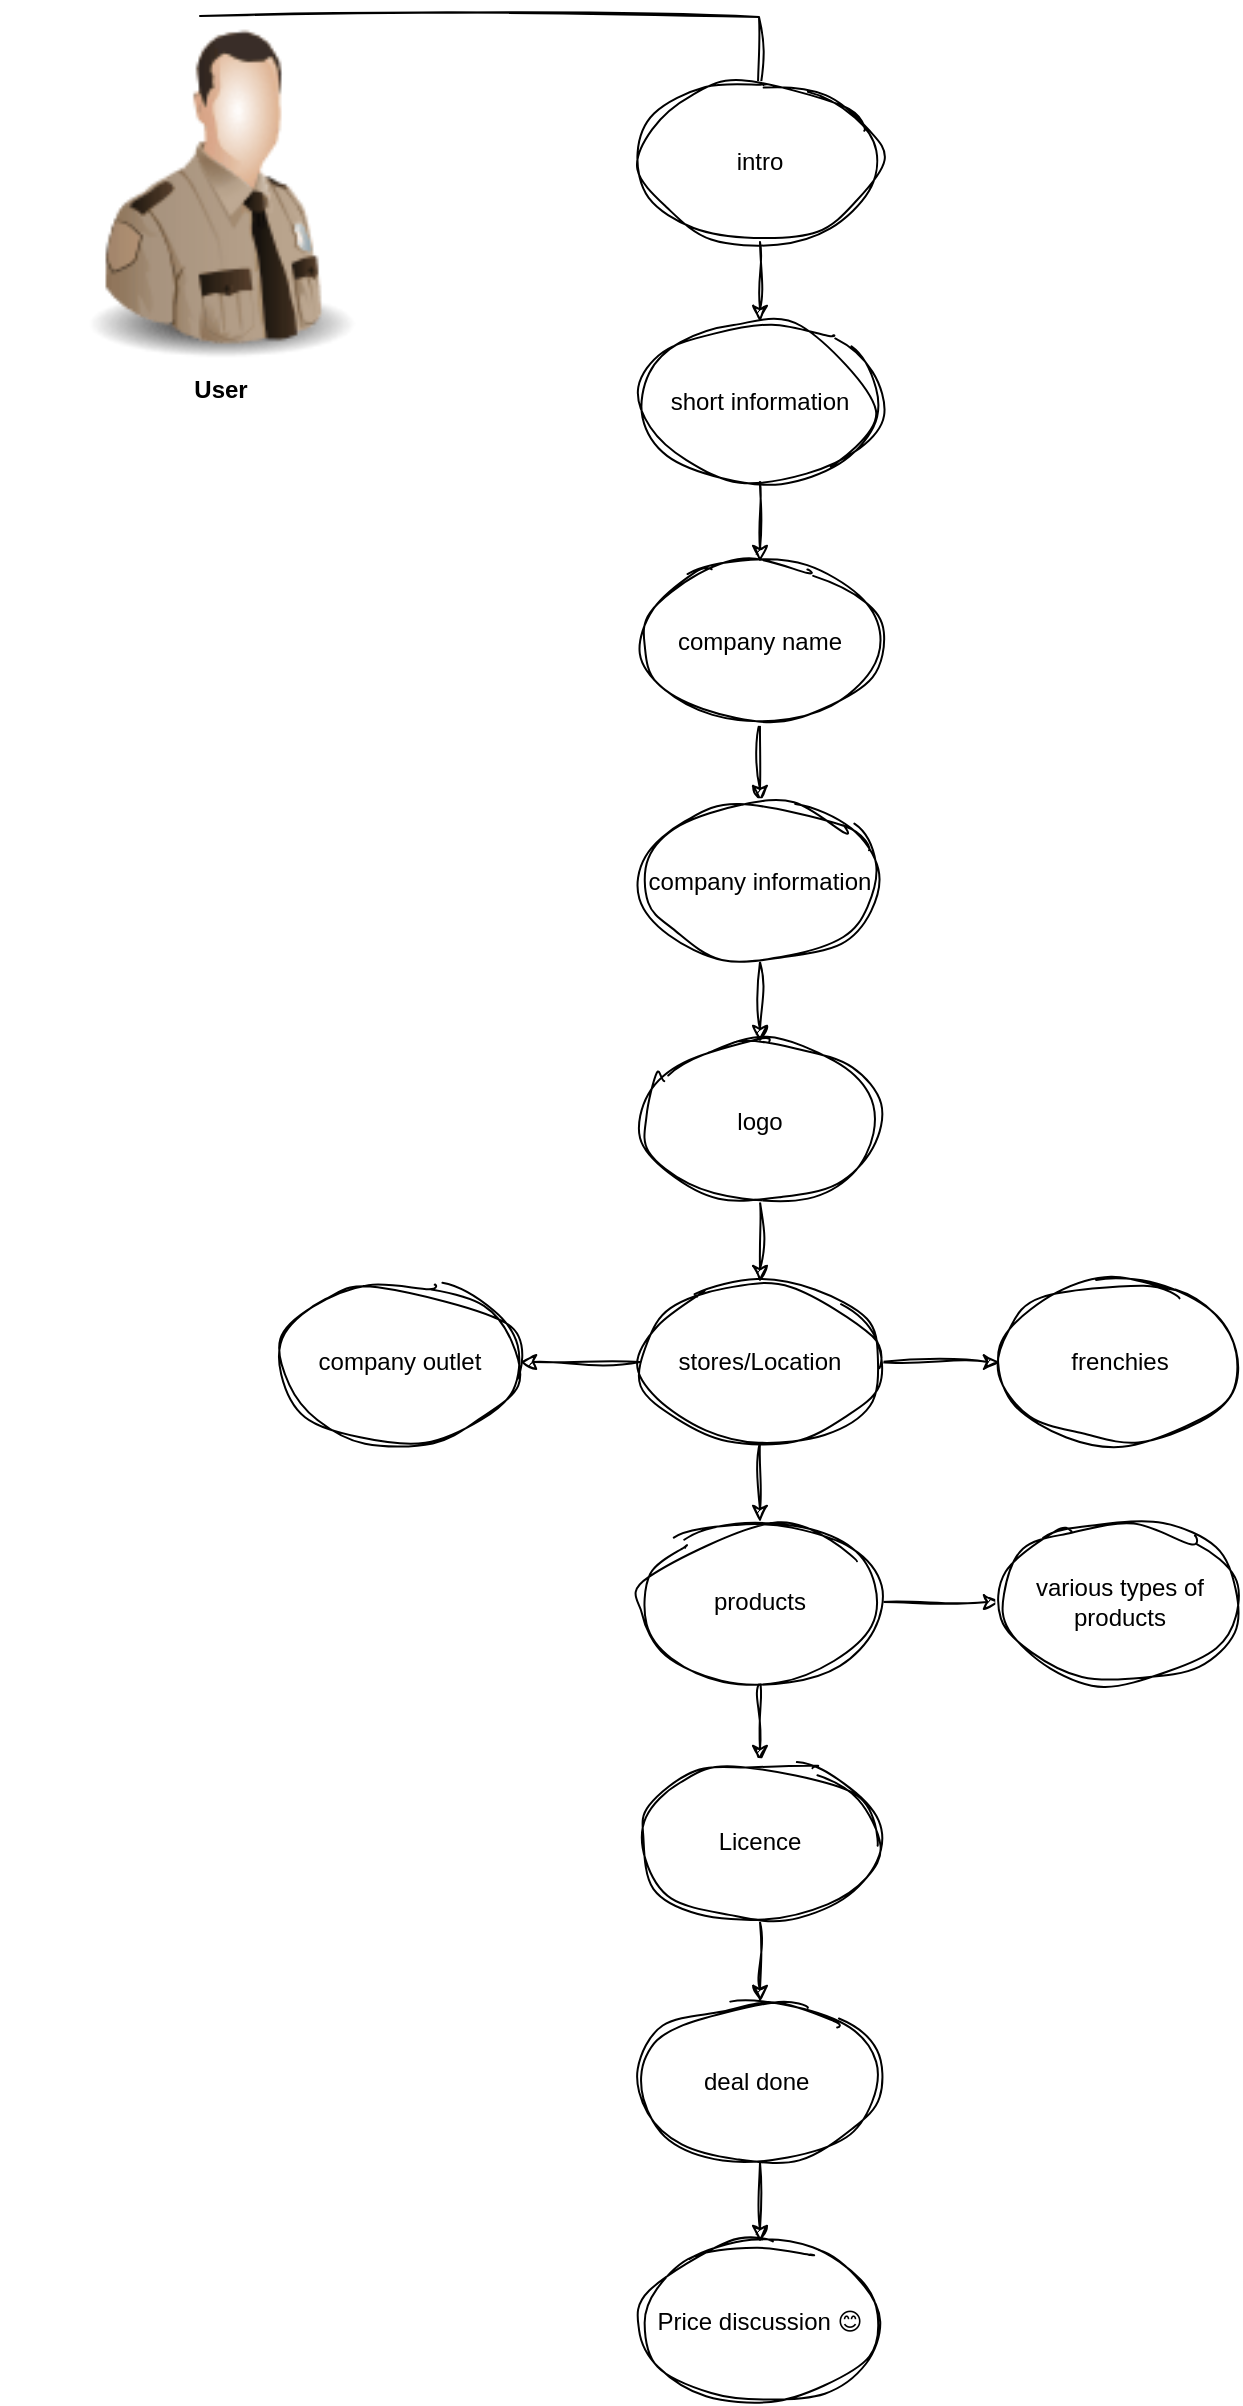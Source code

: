 <mxfile version="21.6.1" type="device" pages="5">
  <diagram name="Page-1" id="TJ5rp2LK3EvUQSNXMGA2">
    <mxGraphModel dx="753" dy="494" grid="1" gridSize="10" guides="1" tooltips="1" connect="1" arrows="1" fold="1" page="1" pageScale="1" pageWidth="850" pageHeight="1100" math="0" shadow="0">
      <root>
        <mxCell id="0" />
        <mxCell id="1" parent="0" />
        <mxCell id="c3VwqlY7TQDT6yLCsiQx-11" style="edgeStyle=orthogonalEdgeStyle;rounded=0;orthogonalLoop=1;jettySize=auto;html=1;exitX=0.5;exitY=0;exitDx=0;exitDy=0;entryX=0.575;entryY=0.037;entryDx=0;entryDy=0;entryPerimeter=0;labelBackgroundColor=none;fontColor=default;sketch=1;curveFitting=1;jiggle=2;" parent="1" edge="1">
          <mxGeometry relative="1" as="geometry">
            <mxPoint x="120" y="7.04" as="sourcePoint" />
            <mxPoint x="399" y="55.0" as="targetPoint" />
          </mxGeometry>
        </mxCell>
        <mxCell id="c3VwqlY7TQDT6yLCsiQx-9" value="User" style="image;html=1;image=img/lib/clip_art/people/Security_Man_128x128.png;labelBackgroundColor=none;fontStyle=1;rounded=0;sketch=1;curveFitting=1;jiggle=2;" parent="1" vertex="1">
          <mxGeometry x="20" y="10" width="220" height="170" as="geometry" />
        </mxCell>
        <mxCell id="c3VwqlY7TQDT6yLCsiQx-10" value="intro" style="ellipse;whiteSpace=wrap;html=1;labelBackgroundColor=none;rounded=0;sketch=1;curveFitting=1;jiggle=2;" parent="1" vertex="1">
          <mxGeometry x="340" y="40" width="120" height="80" as="geometry" />
        </mxCell>
        <mxCell id="JQE2twvImxKfZt5nROOp-5" style="edgeStyle=orthogonalEdgeStyle;rounded=0;orthogonalLoop=1;jettySize=auto;html=1;exitX=0.5;exitY=1;exitDx=0;exitDy=0;entryX=0.5;entryY=0;entryDx=0;entryDy=0;labelBackgroundColor=none;fontColor=default;sketch=1;curveFitting=1;jiggle=2;" parent="1" source="c3VwqlY7TQDT6yLCsiQx-12" target="c3VwqlY7TQDT6yLCsiQx-14" edge="1">
          <mxGeometry relative="1" as="geometry" />
        </mxCell>
        <mxCell id="c3VwqlY7TQDT6yLCsiQx-12" value="company name" style="ellipse;whiteSpace=wrap;html=1;labelBackgroundColor=none;rounded=0;sketch=1;curveFitting=1;jiggle=2;" parent="1" vertex="1">
          <mxGeometry x="340" y="280" width="120" height="80" as="geometry" />
        </mxCell>
        <mxCell id="JQE2twvImxKfZt5nROOp-4" style="edgeStyle=orthogonalEdgeStyle;rounded=0;orthogonalLoop=1;jettySize=auto;html=1;exitX=0.5;exitY=1;exitDx=0;exitDy=0;entryX=0.5;entryY=0;entryDx=0;entryDy=0;labelBackgroundColor=none;fontColor=default;sketch=1;curveFitting=1;jiggle=2;" parent="1" source="c3VwqlY7TQDT6yLCsiQx-13" target="c3VwqlY7TQDT6yLCsiQx-12" edge="1">
          <mxGeometry relative="1" as="geometry" />
        </mxCell>
        <mxCell id="c3VwqlY7TQDT6yLCsiQx-13" value="short information" style="ellipse;whiteSpace=wrap;html=1;labelBackgroundColor=none;rounded=0;sketch=1;curveFitting=1;jiggle=2;" parent="1" vertex="1">
          <mxGeometry x="340" y="160" width="120" height="80" as="geometry" />
        </mxCell>
        <mxCell id="JQE2twvImxKfZt5nROOp-6" style="edgeStyle=orthogonalEdgeStyle;rounded=0;orthogonalLoop=1;jettySize=auto;html=1;exitX=0.5;exitY=1;exitDx=0;exitDy=0;entryX=0.5;entryY=0;entryDx=0;entryDy=0;labelBackgroundColor=none;fontColor=default;sketch=1;curveFitting=1;jiggle=2;" parent="1" source="c3VwqlY7TQDT6yLCsiQx-14" target="c3VwqlY7TQDT6yLCsiQx-15" edge="1">
          <mxGeometry relative="1" as="geometry" />
        </mxCell>
        <mxCell id="c3VwqlY7TQDT6yLCsiQx-14" value="company information" style="ellipse;whiteSpace=wrap;html=1;labelBackgroundColor=none;rounded=0;sketch=1;curveFitting=1;jiggle=2;" parent="1" vertex="1">
          <mxGeometry x="340" y="400" width="120" height="80" as="geometry" />
        </mxCell>
        <mxCell id="JQE2twvImxKfZt5nROOp-7" style="edgeStyle=orthogonalEdgeStyle;rounded=0;orthogonalLoop=1;jettySize=auto;html=1;exitX=0.5;exitY=1;exitDx=0;exitDy=0;entryX=0.5;entryY=0;entryDx=0;entryDy=0;labelBackgroundColor=none;fontColor=default;sketch=1;curveFitting=1;jiggle=2;" parent="1" source="c3VwqlY7TQDT6yLCsiQx-15" target="c3VwqlY7TQDT6yLCsiQx-17" edge="1">
          <mxGeometry relative="1" as="geometry" />
        </mxCell>
        <mxCell id="c3VwqlY7TQDT6yLCsiQx-15" value="logo" style="ellipse;whiteSpace=wrap;html=1;labelBackgroundColor=none;rounded=0;sketch=1;curveFitting=1;jiggle=2;" parent="1" vertex="1">
          <mxGeometry x="340" y="520" width="120" height="80" as="geometry" />
        </mxCell>
        <mxCell id="JQE2twvImxKfZt5nROOp-9" style="edgeStyle=orthogonalEdgeStyle;rounded=0;orthogonalLoop=1;jettySize=auto;html=1;exitX=0.5;exitY=1;exitDx=0;exitDy=0;entryX=0.5;entryY=0;entryDx=0;entryDy=0;labelBackgroundColor=none;fontColor=default;sketch=1;curveFitting=1;jiggle=2;" parent="1" source="c3VwqlY7TQDT6yLCsiQx-16" target="c3VwqlY7TQDT6yLCsiQx-30" edge="1">
          <mxGeometry relative="1" as="geometry" />
        </mxCell>
        <mxCell id="JQE2twvImxKfZt5nROOp-15" style="edgeStyle=orthogonalEdgeStyle;rounded=0;orthogonalLoop=1;jettySize=auto;html=1;entryX=0;entryY=0.5;entryDx=0;entryDy=0;labelBackgroundColor=none;fontColor=default;sketch=1;curveFitting=1;jiggle=2;" parent="1" source="c3VwqlY7TQDT6yLCsiQx-16" target="c3VwqlY7TQDT6yLCsiQx-22" edge="1">
          <mxGeometry relative="1" as="geometry" />
        </mxCell>
        <mxCell id="c3VwqlY7TQDT6yLCsiQx-16" value="products" style="ellipse;whiteSpace=wrap;html=1;labelBackgroundColor=none;rounded=0;sketch=1;curveFitting=1;jiggle=2;" parent="1" vertex="1">
          <mxGeometry x="340" y="760" width="120" height="80" as="geometry" />
        </mxCell>
        <mxCell id="JQE2twvImxKfZt5nROOp-8" style="edgeStyle=orthogonalEdgeStyle;rounded=0;orthogonalLoop=1;jettySize=auto;html=1;exitX=0.5;exitY=1;exitDx=0;exitDy=0;entryX=0.5;entryY=0;entryDx=0;entryDy=0;labelBackgroundColor=none;fontColor=default;sketch=1;curveFitting=1;jiggle=2;" parent="1" source="c3VwqlY7TQDT6yLCsiQx-17" target="c3VwqlY7TQDT6yLCsiQx-16" edge="1">
          <mxGeometry relative="1" as="geometry" />
        </mxCell>
        <mxCell id="JQE2twvImxKfZt5nROOp-14" style="edgeStyle=orthogonalEdgeStyle;rounded=0;orthogonalLoop=1;jettySize=auto;html=1;exitX=1;exitY=0.5;exitDx=0;exitDy=0;labelBackgroundColor=none;fontColor=default;sketch=1;curveFitting=1;jiggle=2;" parent="1" source="c3VwqlY7TQDT6yLCsiQx-17" target="c3VwqlY7TQDT6yLCsiQx-21" edge="1">
          <mxGeometry relative="1" as="geometry" />
        </mxCell>
        <mxCell id="c3VwqlY7TQDT6yLCsiQx-17" value="stores/Location" style="ellipse;whiteSpace=wrap;html=1;labelBackgroundColor=none;rounded=0;sketch=1;curveFitting=1;jiggle=2;" parent="1" vertex="1">
          <mxGeometry x="340" y="640" width="120" height="80" as="geometry" />
        </mxCell>
        <mxCell id="c3VwqlY7TQDT6yLCsiQx-20" value="company outlet" style="ellipse;whiteSpace=wrap;html=1;labelBackgroundColor=none;rounded=0;sketch=1;curveFitting=1;jiggle=2;" parent="1" vertex="1">
          <mxGeometry x="160" y="640" width="120" height="80" as="geometry" />
        </mxCell>
        <mxCell id="c3VwqlY7TQDT6yLCsiQx-21" value="frenchies" style="ellipse;whiteSpace=wrap;html=1;labelBackgroundColor=none;rounded=0;sketch=1;curveFitting=1;jiggle=2;" parent="1" vertex="1">
          <mxGeometry x="520" y="640" width="120" height="80" as="geometry" />
        </mxCell>
        <mxCell id="c3VwqlY7TQDT6yLCsiQx-22" value="various types of products" style="ellipse;whiteSpace=wrap;html=1;labelBackgroundColor=none;rounded=0;sketch=1;curveFitting=1;jiggle=2;" parent="1" vertex="1">
          <mxGeometry x="520" y="760" width="120" height="80" as="geometry" />
        </mxCell>
        <mxCell id="JQE2twvImxKfZt5nROOp-10" style="edgeStyle=orthogonalEdgeStyle;rounded=0;orthogonalLoop=1;jettySize=auto;html=1;exitX=0.5;exitY=1;exitDx=0;exitDy=0;entryX=0.5;entryY=0;entryDx=0;entryDy=0;labelBackgroundColor=none;fontColor=default;sketch=1;curveFitting=1;jiggle=2;" parent="1" source="c3VwqlY7TQDT6yLCsiQx-30" target="c3VwqlY7TQDT6yLCsiQx-31" edge="1">
          <mxGeometry relative="1" as="geometry" />
        </mxCell>
        <mxCell id="c3VwqlY7TQDT6yLCsiQx-30" value="Licence" style="ellipse;whiteSpace=wrap;html=1;labelBackgroundColor=none;rounded=0;sketch=1;curveFitting=1;jiggle=2;" parent="1" vertex="1">
          <mxGeometry x="340" y="880" width="120" height="80" as="geometry" />
        </mxCell>
        <mxCell id="JQE2twvImxKfZt5nROOp-11" style="edgeStyle=orthogonalEdgeStyle;rounded=0;orthogonalLoop=1;jettySize=auto;html=1;exitX=0.5;exitY=1;exitDx=0;exitDy=0;entryX=0.5;entryY=0;entryDx=0;entryDy=0;labelBackgroundColor=none;fontColor=default;sketch=1;curveFitting=1;jiggle=2;" parent="1" source="c3VwqlY7TQDT6yLCsiQx-31" target="JQE2twvImxKfZt5nROOp-1" edge="1">
          <mxGeometry relative="1" as="geometry" />
        </mxCell>
        <mxCell id="c3VwqlY7TQDT6yLCsiQx-31" value="deal done&amp;nbsp;" style="ellipse;whiteSpace=wrap;html=1;labelBackgroundColor=none;rounded=0;sketch=1;curveFitting=1;jiggle=2;" parent="1" vertex="1">
          <mxGeometry x="340" y="1000" width="120" height="80" as="geometry" />
        </mxCell>
        <mxCell id="JQE2twvImxKfZt5nROOp-1" value="Price discussion&amp;nbsp;😊" style="ellipse;whiteSpace=wrap;html=1;labelBackgroundColor=none;rounded=0;sketch=1;curveFitting=1;jiggle=2;" parent="1" vertex="1">
          <mxGeometry x="340" y="1120" width="120" height="80" as="geometry" />
        </mxCell>
        <mxCell id="JQE2twvImxKfZt5nROOp-3" value="" style="endArrow=classic;html=1;rounded=0;exitX=0.5;exitY=1;exitDx=0;exitDy=0;entryX=0.5;entryY=0;entryDx=0;entryDy=0;labelBackgroundColor=none;fontColor=default;sketch=1;curveFitting=1;jiggle=2;" parent="1" source="c3VwqlY7TQDT6yLCsiQx-10" target="c3VwqlY7TQDT6yLCsiQx-13" edge="1">
          <mxGeometry width="50" height="50" relative="1" as="geometry">
            <mxPoint x="370" y="180" as="sourcePoint" />
            <mxPoint x="420" y="130" as="targetPoint" />
          </mxGeometry>
        </mxCell>
        <mxCell id="JQE2twvImxKfZt5nROOp-13" value="" style="endArrow=classic;html=1;rounded=0;exitX=0;exitY=0.5;exitDx=0;exitDy=0;entryX=1;entryY=0.5;entryDx=0;entryDy=0;labelBackgroundColor=none;fontColor=default;sketch=1;curveFitting=1;jiggle=2;" parent="1" source="c3VwqlY7TQDT6yLCsiQx-17" target="c3VwqlY7TQDT6yLCsiQx-20" edge="1">
          <mxGeometry width="50" height="50" relative="1" as="geometry">
            <mxPoint x="370" y="680" as="sourcePoint" />
            <mxPoint x="420" y="630" as="targetPoint" />
          </mxGeometry>
        </mxCell>
      </root>
    </mxGraphModel>
  </diagram>
  <diagram id="qMcAyfxY1F8NrxnEJ4nr" name="Page-2">
    <mxGraphModel dx="753" dy="494" grid="1" gridSize="10" guides="1" tooltips="1" connect="1" arrows="1" fold="1" page="1" pageScale="1" pageWidth="850" pageHeight="1100" math="0" shadow="0">
      <root>
        <mxCell id="0" />
        <mxCell id="1" parent="0" />
        <mxCell id="DlEKK_0ceNbLRkAcTvXT-1" value="Admin" style="image;html=1;image=img/lib/clip_art/people/Suit_Man_Blue_128x128.png;hachureGap=4;fontFamily=Architects Daughter;fontSource=https%3A%2F%2Ffonts.googleapis.com%2Fcss%3Ffamily%3DArchitects%2BDaughter;fontSize=20;rounded=1;labelBackgroundColor=none;" parent="1" vertex="1">
          <mxGeometry x="80" y="80" width="80" height="80" as="geometry" />
        </mxCell>
        <mxCell id="DlEKK_0ceNbLRkAcTvXT-2" value="" style="shape=flexArrow;endArrow=classic;html=1;rounded=1;hachureGap=4;fontFamily=Architects Daughter;fontSource=https%3A%2F%2Ffonts.googleapis.com%2Fcss%3Ffamily%3DArchitects%2BDaughter;fontSize=16;exitX=1;exitY=0.5;exitDx=0;exitDy=0;labelBackgroundColor=none;fontColor=default;" parent="1" source="DlEKK_0ceNbLRkAcTvXT-1" edge="1">
          <mxGeometry width="50" height="50" relative="1" as="geometry">
            <mxPoint x="370" y="250" as="sourcePoint" />
            <mxPoint x="280" y="120" as="targetPoint" />
          </mxGeometry>
        </mxCell>
        <mxCell id="DeLPNUmCczla4v6UxypW-35" style="edgeStyle=orthogonalEdgeStyle;rounded=0;orthogonalLoop=1;jettySize=auto;html=1;exitX=0.5;exitY=1;exitDx=0;exitDy=0;entryX=0.5;entryY=0;entryDx=0;entryDy=0;" parent="1" source="DeLPNUmCczla4v6UxypW-2" target="DeLPNUmCczla4v6UxypW-3" edge="1">
          <mxGeometry relative="1" as="geometry" />
        </mxCell>
        <mxCell id="DeLPNUmCczla4v6UxypW-2" value="Know requirement" style="ellipse;whiteSpace=wrap;html=1;" parent="1" vertex="1">
          <mxGeometry x="340" y="80" width="120" height="80" as="geometry" />
        </mxCell>
        <mxCell id="DeLPNUmCczla4v6UxypW-36" style="edgeStyle=orthogonalEdgeStyle;rounded=0;orthogonalLoop=1;jettySize=auto;html=1;exitX=0.5;exitY=1;exitDx=0;exitDy=0;entryX=0.5;entryY=0;entryDx=0;entryDy=0;" parent="1" source="DeLPNUmCczla4v6UxypW-3" target="DeLPNUmCczla4v6UxypW-4" edge="1">
          <mxGeometry relative="1" as="geometry" />
        </mxCell>
        <mxCell id="DeLPNUmCczla4v6UxypW-3" value="design blueprint" style="ellipse;whiteSpace=wrap;html=1;" parent="1" vertex="1">
          <mxGeometry x="340" y="200" width="120" height="80" as="geometry" />
        </mxCell>
        <mxCell id="DeLPNUmCczla4v6UxypW-37" style="edgeStyle=orthogonalEdgeStyle;rounded=0;orthogonalLoop=1;jettySize=auto;html=1;exitX=0.5;exitY=1;exitDx=0;exitDy=0;entryX=0.5;entryY=0;entryDx=0;entryDy=0;" parent="1" source="DeLPNUmCczla4v6UxypW-4" target="DeLPNUmCczla4v6UxypW-15" edge="1">
          <mxGeometry relative="1" as="geometry" />
        </mxCell>
        <mxCell id="DeLPNUmCczla4v6UxypW-4" value="name &amp;amp; Logo" style="ellipse;whiteSpace=wrap;html=1;" parent="1" vertex="1">
          <mxGeometry x="340" y="319" width="120" height="80" as="geometry" />
        </mxCell>
        <mxCell id="DeLPNUmCczla4v6UxypW-39" style="edgeStyle=orthogonalEdgeStyle;rounded=0;orthogonalLoop=1;jettySize=auto;html=1;exitX=1;exitY=0.5;exitDx=0;exitDy=0;entryX=0;entryY=0.5;entryDx=0;entryDy=0;" parent="1" source="DeLPNUmCczla4v6UxypW-5" target="DeLPNUmCczla4v6UxypW-31" edge="1">
          <mxGeometry relative="1" as="geometry" />
        </mxCell>
        <mxCell id="DeLPNUmCczla4v6UxypW-40" style="edgeStyle=orthogonalEdgeStyle;rounded=0;orthogonalLoop=1;jettySize=auto;html=1;exitX=0.5;exitY=1;exitDx=0;exitDy=0;entryX=0.5;entryY=0;entryDx=0;entryDy=0;" parent="1" source="DeLPNUmCczla4v6UxypW-5" target="DeLPNUmCczla4v6UxypW-6" edge="1">
          <mxGeometry relative="1" as="geometry" />
        </mxCell>
        <mxCell id="DeLPNUmCczla4v6UxypW-5" value="products details" style="ellipse;whiteSpace=wrap;html=1;" parent="1" vertex="1">
          <mxGeometry x="340" y="560" width="120" height="80" as="geometry" />
        </mxCell>
        <mxCell id="DeLPNUmCczla4v6UxypW-41" style="edgeStyle=orthogonalEdgeStyle;rounded=0;orthogonalLoop=1;jettySize=auto;html=1;exitX=1;exitY=0.5;exitDx=0;exitDy=0;entryX=0;entryY=0.5;entryDx=0;entryDy=0;" parent="1" source="DeLPNUmCczla4v6UxypW-6" target="DeLPNUmCczla4v6UxypW-17" edge="1">
          <mxGeometry relative="1" as="geometry" />
        </mxCell>
        <mxCell id="DeLPNUmCczla4v6UxypW-42" style="edgeStyle=orthogonalEdgeStyle;rounded=0;orthogonalLoop=1;jettySize=auto;html=1;exitX=0.5;exitY=1;exitDx=0;exitDy=0;entryX=0.5;entryY=0;entryDx=0;entryDy=0;" parent="1" source="DeLPNUmCczla4v6UxypW-6" target="DeLPNUmCczla4v6UxypW-8" edge="1">
          <mxGeometry relative="1" as="geometry" />
        </mxCell>
        <mxCell id="DeLPNUmCczla4v6UxypW-44" style="edgeStyle=orthogonalEdgeStyle;rounded=0;orthogonalLoop=1;jettySize=auto;html=1;exitX=0.5;exitY=1;exitDx=0;exitDy=0;" parent="1" source="DeLPNUmCczla4v6UxypW-6" edge="1">
          <mxGeometry relative="1" as="geometry">
            <mxPoint x="400" y="800" as="targetPoint" />
          </mxGeometry>
        </mxCell>
        <mxCell id="DeLPNUmCczla4v6UxypW-45" style="edgeStyle=orthogonalEdgeStyle;rounded=0;orthogonalLoop=1;jettySize=auto;html=1;exitX=0;exitY=0.5;exitDx=0;exitDy=0;entryX=1;entryY=0.5;entryDx=0;entryDy=0;" parent="1" source="DeLPNUmCczla4v6UxypW-6" target="DeLPNUmCczla4v6UxypW-43" edge="1">
          <mxGeometry relative="1" as="geometry" />
        </mxCell>
        <mxCell id="DeLPNUmCczla4v6UxypW-6" value="Price" style="ellipse;whiteSpace=wrap;html=1;" parent="1" vertex="1">
          <mxGeometry x="340" y="680" width="120" height="80" as="geometry" />
        </mxCell>
        <mxCell id="DeLPNUmCczla4v6UxypW-47" style="edgeStyle=orthogonalEdgeStyle;rounded=0;orthogonalLoop=1;jettySize=auto;html=1;exitX=0.5;exitY=1;exitDx=0;exitDy=0;entryX=0.5;entryY=0;entryDx=0;entryDy=0;" parent="1" source="DeLPNUmCczla4v6UxypW-7" target="DeLPNUmCczla4v6UxypW-10" edge="1">
          <mxGeometry relative="1" as="geometry" />
        </mxCell>
        <mxCell id="DeLPNUmCczla4v6UxypW-7" value="Add &amp;amp; delete product" style="ellipse;whiteSpace=wrap;html=1;" parent="1" vertex="1">
          <mxGeometry x="340" y="920" width="120" height="80" as="geometry" />
        </mxCell>
        <mxCell id="DeLPNUmCczla4v6UxypW-46" style="edgeStyle=orthogonalEdgeStyle;rounded=0;orthogonalLoop=1;jettySize=auto;html=1;exitX=0.5;exitY=1;exitDx=0;exitDy=0;entryX=0.5;entryY=0;entryDx=0;entryDy=0;" parent="1" source="DeLPNUmCczla4v6UxypW-8" target="DeLPNUmCczla4v6UxypW-7" edge="1">
          <mxGeometry relative="1" as="geometry" />
        </mxCell>
        <mxCell id="DeLPNUmCczla4v6UxypW-8" value="add to&amp;nbsp; cart" style="ellipse;whiteSpace=wrap;html=1;" parent="1" vertex="1">
          <mxGeometry x="340" y="800" width="120" height="80" as="geometry" />
        </mxCell>
        <mxCell id="DeLPNUmCczla4v6UxypW-48" style="edgeStyle=orthogonalEdgeStyle;rounded=0;orthogonalLoop=1;jettySize=auto;html=1;exitX=0.5;exitY=1;exitDx=0;exitDy=0;entryX=0.5;entryY=0;entryDx=0;entryDy=0;" parent="1" source="DeLPNUmCczla4v6UxypW-10" target="DeLPNUmCczla4v6UxypW-12" edge="1">
          <mxGeometry relative="1" as="geometry" />
        </mxCell>
        <mxCell id="DeLPNUmCczla4v6UxypW-10" value="review your order" style="ellipse;whiteSpace=wrap;html=1;" parent="1" vertex="1">
          <mxGeometry x="340" y="1040" width="120" height="80" as="geometry" />
        </mxCell>
        <mxCell id="DeLPNUmCczla4v6UxypW-50" style="edgeStyle=orthogonalEdgeStyle;rounded=0;orthogonalLoop=1;jettySize=auto;html=1;exitX=0.5;exitY=1;exitDx=0;exitDy=0;entryX=0.5;entryY=0;entryDx=0;entryDy=0;" parent="1" source="DeLPNUmCczla4v6UxypW-11" target="DeLPNUmCczla4v6UxypW-13" edge="1">
          <mxGeometry relative="1" as="geometry" />
        </mxCell>
        <mxCell id="DeLPNUmCczla4v6UxypW-11" value="place order" style="ellipse;whiteSpace=wrap;html=1;" parent="1" vertex="1">
          <mxGeometry x="340" y="1280" width="120" height="80" as="geometry" />
        </mxCell>
        <mxCell id="DeLPNUmCczla4v6UxypW-49" style="edgeStyle=orthogonalEdgeStyle;rounded=0;orthogonalLoop=1;jettySize=auto;html=1;exitX=0.5;exitY=1;exitDx=0;exitDy=0;entryX=0.5;entryY=0;entryDx=0;entryDy=0;" parent="1" source="DeLPNUmCczla4v6UxypW-12" target="DeLPNUmCczla4v6UxypW-11" edge="1">
          <mxGeometry relative="1" as="geometry" />
        </mxCell>
        <mxCell id="DeLPNUmCczla4v6UxypW-12" value="suggestions&amp;nbsp;" style="ellipse;whiteSpace=wrap;html=1;" parent="1" vertex="1">
          <mxGeometry x="340" y="1160" width="120" height="80" as="geometry" />
        </mxCell>
        <mxCell id="DeLPNUmCczla4v6UxypW-51" style="edgeStyle=orthogonalEdgeStyle;rounded=0;orthogonalLoop=1;jettySize=auto;html=1;exitX=0.5;exitY=1;exitDx=0;exitDy=0;entryX=0.5;entryY=0;entryDx=0;entryDy=0;" parent="1" source="DeLPNUmCczla4v6UxypW-13" target="DeLPNUmCczla4v6UxypW-14" edge="1">
          <mxGeometry relative="1" as="geometry" />
        </mxCell>
        <mxCell id="DeLPNUmCczla4v6UxypW-13" value="address details" style="ellipse;whiteSpace=wrap;html=1;" parent="1" vertex="1">
          <mxGeometry x="340" y="1400" width="120" height="80" as="geometry" />
        </mxCell>
        <mxCell id="DeLPNUmCczla4v6UxypW-52" style="edgeStyle=orthogonalEdgeStyle;rounded=0;orthogonalLoop=1;jettySize=auto;html=1;exitX=1;exitY=0.5;exitDx=0;exitDy=0;entryX=0;entryY=0.5;entryDx=0;entryDy=0;" parent="1" source="DeLPNUmCczla4v6UxypW-14" target="DeLPNUmCczla4v6UxypW-18" edge="1">
          <mxGeometry relative="1" as="geometry" />
        </mxCell>
        <mxCell id="DeLPNUmCczla4v6UxypW-53" style="edgeStyle=orthogonalEdgeStyle;rounded=0;orthogonalLoop=1;jettySize=auto;html=1;exitX=0;exitY=0.5;exitDx=0;exitDy=0;entryX=1;entryY=0.5;entryDx=0;entryDy=0;" parent="1" source="DeLPNUmCczla4v6UxypW-14" target="DeLPNUmCczla4v6UxypW-19" edge="1">
          <mxGeometry relative="1" as="geometry" />
        </mxCell>
        <mxCell id="DeLPNUmCczla4v6UxypW-54" style="edgeStyle=orthogonalEdgeStyle;rounded=0;orthogonalLoop=1;jettySize=auto;html=1;exitX=0.5;exitY=1;exitDx=0;exitDy=0;entryX=0.5;entryY=0;entryDx=0;entryDy=0;" parent="1" source="DeLPNUmCczla4v6UxypW-14" target="DeLPNUmCczla4v6UxypW-20" edge="1">
          <mxGeometry relative="1" as="geometry" />
        </mxCell>
        <mxCell id="DeLPNUmCczla4v6UxypW-14" value="Payment method" style="ellipse;whiteSpace=wrap;html=1;" parent="1" vertex="1">
          <mxGeometry x="340" y="1520" width="120" height="80" as="geometry" />
        </mxCell>
        <mxCell id="DeLPNUmCczla4v6UxypW-38" style="edgeStyle=orthogonalEdgeStyle;rounded=0;orthogonalLoop=1;jettySize=auto;html=1;exitX=0.5;exitY=1;exitDx=0;exitDy=0;entryX=0.5;entryY=0;entryDx=0;entryDy=0;" parent="1" source="DeLPNUmCczla4v6UxypW-15" target="DeLPNUmCczla4v6UxypW-5" edge="1">
          <mxGeometry relative="1" as="geometry" />
        </mxCell>
        <mxCell id="DeLPNUmCczla4v6UxypW-15" value="register log in" style="ellipse;whiteSpace=wrap;html=1;" parent="1" vertex="1">
          <mxGeometry x="340" y="440" width="120" height="80" as="geometry" />
        </mxCell>
        <mxCell id="DeLPNUmCczla4v6UxypW-17" value="discount" style="ellipse;whiteSpace=wrap;html=1;" parent="1" vertex="1">
          <mxGeometry x="480" y="680" width="120" height="80" as="geometry" />
        </mxCell>
        <mxCell id="DeLPNUmCczla4v6UxypW-18" value="COD" style="ellipse;whiteSpace=wrap;html=1;" parent="1" vertex="1">
          <mxGeometry x="480" y="1520" width="120" height="80" as="geometry" />
        </mxCell>
        <mxCell id="DeLPNUmCczla4v6UxypW-19" value="online/Card" style="ellipse;whiteSpace=wrap;html=1;" parent="1" vertex="1">
          <mxGeometry x="200" y="1520" width="120" height="80" as="geometry" />
        </mxCell>
        <mxCell id="DeLPNUmCczla4v6UxypW-55" style="edgeStyle=orthogonalEdgeStyle;rounded=0;orthogonalLoop=1;jettySize=auto;html=1;exitX=0.5;exitY=1;exitDx=0;exitDy=0;entryX=0.5;entryY=0;entryDx=0;entryDy=0;" parent="1" source="DeLPNUmCczla4v6UxypW-20" target="DeLPNUmCczla4v6UxypW-21" edge="1">
          <mxGeometry relative="1" as="geometry" />
        </mxCell>
        <mxCell id="DeLPNUmCczla4v6UxypW-20" value="invoice" style="ellipse;whiteSpace=wrap;html=1;" parent="1" vertex="1">
          <mxGeometry x="340" y="1640" width="120" height="80" as="geometry" />
        </mxCell>
        <mxCell id="DeLPNUmCczla4v6UxypW-56" style="edgeStyle=orthogonalEdgeStyle;rounded=0;orthogonalLoop=1;jettySize=auto;html=1;exitX=0.5;exitY=1;exitDx=0;exitDy=0;entryX=0.5;entryY=0;entryDx=0;entryDy=0;" parent="1" source="DeLPNUmCczla4v6UxypW-21" target="DeLPNUmCczla4v6UxypW-22" edge="1">
          <mxGeometry relative="1" as="geometry" />
        </mxCell>
        <mxCell id="DeLPNUmCczla4v6UxypW-21" value="order details" style="ellipse;whiteSpace=wrap;html=1;" parent="1" vertex="1">
          <mxGeometry x="340" y="1760" width="120" height="80" as="geometry" />
        </mxCell>
        <mxCell id="DeLPNUmCczla4v6UxypW-57" style="edgeStyle=orthogonalEdgeStyle;rounded=0;orthogonalLoop=1;jettySize=auto;html=1;exitX=0.5;exitY=1;exitDx=0;exitDy=0;entryX=0.5;entryY=0;entryDx=0;entryDy=0;" parent="1" source="DeLPNUmCczla4v6UxypW-22" target="DeLPNUmCczla4v6UxypW-23" edge="1">
          <mxGeometry relative="1" as="geometry" />
        </mxCell>
        <mxCell id="DeLPNUmCczla4v6UxypW-22" value="conformation mail" style="ellipse;whiteSpace=wrap;html=1;" parent="1" vertex="1">
          <mxGeometry x="340" y="1880" width="120" height="80" as="geometry" />
        </mxCell>
        <mxCell id="DeLPNUmCczla4v6UxypW-58" style="edgeStyle=orthogonalEdgeStyle;rounded=0;orthogonalLoop=1;jettySize=auto;html=1;exitX=0.5;exitY=1;exitDx=0;exitDy=0;entryX=0.5;entryY=0;entryDx=0;entryDy=0;" parent="1" source="DeLPNUmCczla4v6UxypW-23" target="DeLPNUmCczla4v6UxypW-24" edge="1">
          <mxGeometry relative="1" as="geometry" />
        </mxCell>
        <mxCell id="DeLPNUmCczla4v6UxypW-23" value="Delivery time&amp;nbsp;" style="ellipse;whiteSpace=wrap;html=1;" parent="1" vertex="1">
          <mxGeometry x="340" y="2000" width="120" height="80" as="geometry" />
        </mxCell>
        <mxCell id="DeLPNUmCczla4v6UxypW-59" style="edgeStyle=orthogonalEdgeStyle;rounded=0;orthogonalLoop=1;jettySize=auto;html=1;exitX=0.5;exitY=1;exitDx=0;exitDy=0;entryX=0.5;entryY=0;entryDx=0;entryDy=0;" parent="1" source="DeLPNUmCczla4v6UxypW-24" target="DeLPNUmCczla4v6UxypW-25" edge="1">
          <mxGeometry relative="1" as="geometry" />
        </mxCell>
        <mxCell id="DeLPNUmCczla4v6UxypW-24" value="cancel order" style="ellipse;whiteSpace=wrap;html=1;" parent="1" vertex="1">
          <mxGeometry x="340" y="2120" width="120" height="80" as="geometry" />
        </mxCell>
        <mxCell id="DeLPNUmCczla4v6UxypW-60" style="edgeStyle=orthogonalEdgeStyle;rounded=0;orthogonalLoop=1;jettySize=auto;html=1;exitX=1;exitY=0.5;exitDx=0;exitDy=0;entryX=0;entryY=0.5;entryDx=0;entryDy=0;" parent="1" source="DeLPNUmCczla4v6UxypW-25" target="DeLPNUmCczla4v6UxypW-27" edge="1">
          <mxGeometry relative="1" as="geometry" />
        </mxCell>
        <mxCell id="DeLPNUmCczla4v6UxypW-61" style="edgeStyle=orthogonalEdgeStyle;rounded=0;orthogonalLoop=1;jettySize=auto;html=1;exitX=0;exitY=0.5;exitDx=0;exitDy=0;entryX=1;entryY=0.5;entryDx=0;entryDy=0;" parent="1" source="DeLPNUmCczla4v6UxypW-25" target="DeLPNUmCczla4v6UxypW-26" edge="1">
          <mxGeometry relative="1" as="geometry" />
        </mxCell>
        <mxCell id="DeLPNUmCczla4v6UxypW-62" style="edgeStyle=orthogonalEdgeStyle;rounded=0;orthogonalLoop=1;jettySize=auto;html=1;exitX=0.5;exitY=1;exitDx=0;exitDy=0;entryX=0.5;entryY=0;entryDx=0;entryDy=0;" parent="1" source="DeLPNUmCczla4v6UxypW-25" target="DeLPNUmCczla4v6UxypW-29" edge="1">
          <mxGeometry relative="1" as="geometry" />
        </mxCell>
        <mxCell id="DeLPNUmCczla4v6UxypW-25" value="order received" style="ellipse;whiteSpace=wrap;html=1;" parent="1" vertex="1">
          <mxGeometry x="340" y="2240" width="120" height="80" as="geometry" />
        </mxCell>
        <mxCell id="DeLPNUmCczla4v6UxypW-26" value="Replace&amp;nbsp;" style="ellipse;whiteSpace=wrap;html=1;" parent="1" vertex="1">
          <mxGeometry x="200" y="2240" width="120" height="80" as="geometry" />
        </mxCell>
        <mxCell id="DeLPNUmCczla4v6UxypW-27" value="Accept and pay" style="ellipse;whiteSpace=wrap;html=1;" parent="1" vertex="1">
          <mxGeometry x="480" y="2240" width="120" height="80" as="geometry" />
        </mxCell>
        <mxCell id="DeLPNUmCczla4v6UxypW-64" style="edgeStyle=orthogonalEdgeStyle;rounded=0;orthogonalLoop=1;jettySize=auto;html=1;exitX=0.5;exitY=1;exitDx=0;exitDy=0;entryX=0.5;entryY=0;entryDx=0;entryDy=0;" parent="1" source="DeLPNUmCczla4v6UxypW-28" target="DeLPNUmCczla4v6UxypW-30" edge="1">
          <mxGeometry relative="1" as="geometry" />
        </mxCell>
        <mxCell id="DeLPNUmCczla4v6UxypW-28" value="return policy" style="ellipse;whiteSpace=wrap;html=1;" parent="1" vertex="1">
          <mxGeometry x="340" y="2480" width="120" height="80" as="geometry" />
        </mxCell>
        <mxCell id="DeLPNUmCczla4v6UxypW-63" style="edgeStyle=orthogonalEdgeStyle;rounded=0;orthogonalLoop=1;jettySize=auto;html=1;exitX=0.5;exitY=1;exitDx=0;exitDy=0;entryX=0.5;entryY=0;entryDx=0;entryDy=0;" parent="1" source="DeLPNUmCczla4v6UxypW-29" target="DeLPNUmCczla4v6UxypW-28" edge="1">
          <mxGeometry relative="1" as="geometry" />
        </mxCell>
        <mxCell id="DeLPNUmCczla4v6UxypW-29" value="damage product&amp;nbsp;" style="ellipse;whiteSpace=wrap;html=1;" parent="1" vertex="1">
          <mxGeometry x="340" y="2360" width="120" height="80" as="geometry" />
        </mxCell>
        <mxCell id="DeLPNUmCczla4v6UxypW-65" style="edgeStyle=orthogonalEdgeStyle;rounded=0;orthogonalLoop=1;jettySize=auto;html=1;exitX=0.5;exitY=1;exitDx=0;exitDy=0;entryX=0.5;entryY=0;entryDx=0;entryDy=0;" parent="1" source="DeLPNUmCczla4v6UxypW-30" target="DeLPNUmCczla4v6UxypW-32" edge="1">
          <mxGeometry relative="1" as="geometry" />
        </mxCell>
        <mxCell id="DeLPNUmCczla4v6UxypW-30" value="Update the details" style="ellipse;whiteSpace=wrap;html=1;" parent="1" vertex="1">
          <mxGeometry x="340" y="2600" width="120" height="80" as="geometry" />
        </mxCell>
        <mxCell id="DeLPNUmCczla4v6UxypW-31" value="stock" style="ellipse;whiteSpace=wrap;html=1;" parent="1" vertex="1">
          <mxGeometry x="480" y="560" width="120" height="80" as="geometry" />
        </mxCell>
        <mxCell id="DeLPNUmCczla4v6UxypW-66" style="edgeStyle=orthogonalEdgeStyle;rounded=0;orthogonalLoop=1;jettySize=auto;html=1;exitX=0.5;exitY=1;exitDx=0;exitDy=0;entryX=0.5;entryY=0;entryDx=0;entryDy=0;" parent="1" source="DeLPNUmCczla4v6UxypW-32" target="DeLPNUmCczla4v6UxypW-33" edge="1">
          <mxGeometry relative="1" as="geometry" />
        </mxCell>
        <mxCell id="DeLPNUmCczla4v6UxypW-32" value="Digital Marketing&amp;nbsp;" style="ellipse;whiteSpace=wrap;html=1;" parent="1" vertex="1">
          <mxGeometry x="340" y="2720" width="120" height="80" as="geometry" />
        </mxCell>
        <mxCell id="DeLPNUmCczla4v6UxypW-67" style="edgeStyle=orthogonalEdgeStyle;rounded=0;orthogonalLoop=1;jettySize=auto;html=1;exitX=0.5;exitY=1;exitDx=0;exitDy=0;entryX=0.5;entryY=0;entryDx=0;entryDy=0;" parent="1" source="DeLPNUmCczla4v6UxypW-33" target="DeLPNUmCczla4v6UxypW-34" edge="1">
          <mxGeometry relative="1" as="geometry" />
        </mxCell>
        <mxCell id="DeLPNUmCczla4v6UxypW-33" value="Advertisement" style="ellipse;whiteSpace=wrap;html=1;" parent="1" vertex="1">
          <mxGeometry x="340" y="2840" width="120" height="80" as="geometry" />
        </mxCell>
        <mxCell id="DeLPNUmCczla4v6UxypW-34" value="maintain website" style="ellipse;whiteSpace=wrap;html=1;" parent="1" vertex="1">
          <mxGeometry x="340" y="2960" width="120" height="80" as="geometry" />
        </mxCell>
        <mxCell id="DeLPNUmCczla4v6UxypW-43" value="coupons&amp;nbsp;" style="ellipse;whiteSpace=wrap;html=1;" parent="1" vertex="1">
          <mxGeometry x="200" y="680" width="120" height="80" as="geometry" />
        </mxCell>
      </root>
    </mxGraphModel>
  </diagram>
  <diagram id="6QYntdJSjcWy9AOJADsG" name="Page-3">
    <mxGraphModel dx="1603" dy="494" grid="1" gridSize="10" guides="1" tooltips="1" connect="1" arrows="1" fold="1" page="1" pageScale="1" pageWidth="850" pageHeight="1100" math="0" shadow="0">
      <root>
        <mxCell id="0" />
        <mxCell id="1" parent="0" />
        <mxCell id="PeonWMxBVImKE28oUOVn-1" value="User" style="whiteSpace=wrap;html=1;aspect=fixed;" parent="1" vertex="1">
          <mxGeometry y="40" width="160" height="160" as="geometry" />
        </mxCell>
        <mxCell id="PeonWMxBVImKE28oUOVn-4" value="User Database" style="whiteSpace=wrap;html=1;aspect=fixed;" parent="1" vertex="1">
          <mxGeometry x="640" y="320" width="180" height="180" as="geometry" />
        </mxCell>
        <mxCell id="PeonWMxBVImKE28oUOVn-5" value="" style="endArrow=classic;html=1;rounded=0;exitX=0.995;exitY=0.06;exitDx=0;exitDy=0;exitPerimeter=0;entryX=1;entryY=0;entryDx=0;entryDy=0;" parent="1" source="PeonWMxBVImKE28oUOVn-1" target="PeonWMxBVImKE28oUOVn-4" edge="1">
          <mxGeometry width="50" height="50" relative="1" as="geometry">
            <mxPoint x="370" y="290" as="sourcePoint" />
            <mxPoint x="420" y="240" as="targetPoint" />
            <Array as="points">
              <mxPoint x="760" y="90" />
            </Array>
          </mxGeometry>
        </mxCell>
        <mxCell id="PeonWMxBVImKE28oUOVn-6" value="Register" style="edgeLabel;html=1;align=center;verticalAlign=middle;resizable=0;points=[];" parent="PeonWMxBVImKE28oUOVn-5" vertex="1" connectable="0">
          <mxGeometry x="-0.57" y="-1" relative="1" as="geometry">
            <mxPoint x="-58" as="offset" />
          </mxGeometry>
        </mxCell>
        <mxCell id="PeonWMxBVImKE28oUOVn-8" value="1" style="edgeLabel;html=1;align=center;verticalAlign=middle;resizable=0;points=[];" parent="PeonWMxBVImKE28oUOVn-5" vertex="1" connectable="0">
          <mxGeometry x="-0.907" y="-1" relative="1" as="geometry">
            <mxPoint as="offset" />
          </mxGeometry>
        </mxCell>
        <mxCell id="PeonWMxBVImKE28oUOVn-9" value="Name/ Phone Number/ Password/Email ID" style="edgeLabel;html=1;align=center;verticalAlign=middle;resizable=0;points=[];" parent="PeonWMxBVImKE28oUOVn-5" vertex="1" connectable="0">
          <mxGeometry x="-0.279" relative="1" as="geometry">
            <mxPoint as="offset" />
          </mxGeometry>
        </mxCell>
        <mxCell id="PeonWMxBVImKE28oUOVn-12" value="1" style="edgeLabel;html=1;align=center;verticalAlign=middle;resizable=0;points=[];" parent="PeonWMxBVImKE28oUOVn-5" vertex="1" connectable="0">
          <mxGeometry x="0.948" y="-2" relative="1" as="geometry">
            <mxPoint as="offset" />
          </mxGeometry>
        </mxCell>
        <mxCell id="PeonWMxBVImKE28oUOVn-10" value="" style="endArrow=classic;html=1;rounded=0;exitX=0;exitY=1;exitDx=0;exitDy=0;entryX=0;entryY=1;entryDx=0;entryDy=0;" parent="1" source="PeonWMxBVImKE28oUOVn-4" target="PeonWMxBVImKE28oUOVn-1" edge="1">
          <mxGeometry width="50" height="50" relative="1" as="geometry">
            <mxPoint x="370" y="290" as="sourcePoint" />
            <mxPoint x="420" y="240" as="targetPoint" />
            <Array as="points">
              <mxPoint x="40" y="440" />
            </Array>
          </mxGeometry>
        </mxCell>
        <mxCell id="PeonWMxBVImKE28oUOVn-11" value="1" style="edgeLabel;html=1;align=center;verticalAlign=middle;resizable=0;points=[];" parent="PeonWMxBVImKE28oUOVn-10" vertex="1" connectable="0">
          <mxGeometry x="0.954" y="-1" relative="1" as="geometry">
            <mxPoint as="offset" />
          </mxGeometry>
        </mxCell>
        <mxCell id="PeonWMxBVImKE28oUOVn-13" value="1" style="edgeLabel;html=1;align=center;verticalAlign=middle;resizable=0;points=[];" parent="PeonWMxBVImKE28oUOVn-10" vertex="1" connectable="0">
          <mxGeometry x="-0.962" relative="1" as="geometry">
            <mxPoint as="offset" />
          </mxGeometry>
        </mxCell>
        <mxCell id="PeonWMxBVImKE28oUOVn-14" value="Success/fail" style="edgeLabel;html=1;align=center;verticalAlign=middle;resizable=0;points=[];" parent="PeonWMxBVImKE28oUOVn-10" vertex="1" connectable="0">
          <mxGeometry x="-0.61" relative="1" as="geometry">
            <mxPoint x="-346" as="offset" />
          </mxGeometry>
        </mxCell>
        <mxCell id="PeonWMxBVImKE28oUOVn-15" value="Responce" style="edgeLabel;html=1;align=center;verticalAlign=middle;resizable=0;points=[];" parent="PeonWMxBVImKE28oUOVn-10" vertex="1" connectable="0">
          <mxGeometry x="0.05" relative="1" as="geometry">
            <mxPoint x="331" as="offset" />
          </mxGeometry>
        </mxCell>
        <mxCell id="PeonWMxBVImKE28oUOVn-16" value="" style="endArrow=classic;html=1;rounded=0;exitX=1.003;exitY=0.319;exitDx=0;exitDy=0;exitPerimeter=0;entryX=0.911;entryY=0.017;entryDx=0;entryDy=0;entryPerimeter=0;" parent="1" target="PeonWMxBVImKE28oUOVn-4" edge="1">
          <mxGeometry width="50" height="50" relative="1" as="geometry">
            <mxPoint x="160" y="110.0" as="sourcePoint" />
            <mxPoint x="720.52" y="309.08" as="targetPoint" />
            <Array as="points">
              <mxPoint x="750" y="110" />
            </Array>
          </mxGeometry>
        </mxCell>
        <mxCell id="PeonWMxBVImKE28oUOVn-17" value="2" style="edgeLabel;html=1;align=center;verticalAlign=middle;resizable=0;points=[];" parent="PeonWMxBVImKE28oUOVn-16" vertex="1" connectable="0">
          <mxGeometry x="-0.898" y="1" relative="1" as="geometry">
            <mxPoint as="offset" />
          </mxGeometry>
        </mxCell>
        <mxCell id="PeonWMxBVImKE28oUOVn-18" value="2" style="edgeLabel;html=1;align=center;verticalAlign=middle;resizable=0;points=[];" parent="PeonWMxBVImKE28oUOVn-16" vertex="1" connectable="0">
          <mxGeometry x="0.905" relative="1" as="geometry">
            <mxPoint as="offset" />
          </mxGeometry>
        </mxCell>
        <mxCell id="PeonWMxBVImKE28oUOVn-19" value="Log In" style="edgeLabel;html=1;align=center;verticalAlign=middle;resizable=0;points=[];" parent="PeonWMxBVImKE28oUOVn-16" vertex="1" connectable="0">
          <mxGeometry x="-0.531" y="2" relative="1" as="geometry">
            <mxPoint x="-58" as="offset" />
          </mxGeometry>
        </mxCell>
        <mxCell id="PeonWMxBVImKE28oUOVn-20" value="Email &amp;amp; Password" style="edgeLabel;html=1;align=center;verticalAlign=middle;resizable=0;points=[];" parent="PeonWMxBVImKE28oUOVn-16" vertex="1" connectable="0">
          <mxGeometry x="-0.344" y="1" relative="1" as="geometry">
            <mxPoint as="offset" />
          </mxGeometry>
        </mxCell>
        <mxCell id="PeonWMxBVImKE28oUOVn-21" value="" style="endArrow=classic;html=1;rounded=0;exitX=-0.037;exitY=0.881;exitDx=0;exitDy=0;exitPerimeter=0;entryX=0.101;entryY=0.992;entryDx=0;entryDy=0;entryPerimeter=0;" parent="1" source="PeonWMxBVImKE28oUOVn-4" target="PeonWMxBVImKE28oUOVn-1" edge="1">
          <mxGeometry width="50" height="50" relative="1" as="geometry">
            <mxPoint x="370" y="260" as="sourcePoint" />
            <mxPoint x="50" y="210" as="targetPoint" />
            <Array as="points">
              <mxPoint x="50" y="430" />
            </Array>
          </mxGeometry>
        </mxCell>
        <mxCell id="PeonWMxBVImKE28oUOVn-22" value="2" style="edgeLabel;html=1;align=center;verticalAlign=middle;resizable=0;points=[];" parent="PeonWMxBVImKE28oUOVn-21" vertex="1" connectable="0">
          <mxGeometry x="-0.924" y="3" relative="1" as="geometry">
            <mxPoint as="offset" />
          </mxGeometry>
        </mxCell>
        <mxCell id="PeonWMxBVImKE28oUOVn-23" value="2" style="edgeLabel;html=1;align=center;verticalAlign=middle;resizable=0;points=[];" parent="PeonWMxBVImKE28oUOVn-21" vertex="1" connectable="0">
          <mxGeometry x="0.937" relative="1" as="geometry">
            <mxPoint as="offset" />
          </mxGeometry>
        </mxCell>
        <mxCell id="PeonWMxBVImKE28oUOVn-24" value="Responce" style="edgeLabel;html=1;align=center;verticalAlign=middle;resizable=0;points=[];" parent="PeonWMxBVImKE28oUOVn-21" vertex="1" connectable="0">
          <mxGeometry x="-0.713" y="2" relative="1" as="geometry">
            <mxPoint as="offset" />
          </mxGeometry>
        </mxCell>
        <mxCell id="PeonWMxBVImKE28oUOVn-25" value="Log in / Error" style="edgeLabel;html=1;align=center;verticalAlign=middle;resizable=0;points=[];" parent="PeonWMxBVImKE28oUOVn-21" vertex="1" connectable="0">
          <mxGeometry x="0.337" y="-2" relative="1" as="geometry">
            <mxPoint x="-1" as="offset" />
          </mxGeometry>
        </mxCell>
        <mxCell id="PeonWMxBVImKE28oUOVn-26" value="" style="endArrow=classic;html=1;rounded=0;entryX=0.25;entryY=1;entryDx=0;entryDy=0;exitX=0;exitY=0.75;exitDx=0;exitDy=0;" parent="1" source="PeonWMxBVImKE28oUOVn-4" target="PeonWMxBVImKE28oUOVn-1" edge="1">
          <mxGeometry width="50" height="50" relative="1" as="geometry">
            <mxPoint x="630" y="370" as="sourcePoint" />
            <mxPoint x="420" y="210" as="targetPoint" />
            <Array as="points">
              <mxPoint x="70" y="410" />
            </Array>
          </mxGeometry>
        </mxCell>
        <mxCell id="PeonWMxBVImKE28oUOVn-30" value="3" style="edgeLabel;html=1;align=center;verticalAlign=middle;resizable=0;points=[];" parent="PeonWMxBVImKE28oUOVn-26" vertex="1" connectable="0">
          <mxGeometry x="-0.895" y="1" relative="1" as="geometry">
            <mxPoint as="offset" />
          </mxGeometry>
        </mxCell>
        <mxCell id="PeonWMxBVImKE28oUOVn-31" value="3" style="edgeLabel;html=1;align=center;verticalAlign=middle;resizable=0;points=[];" parent="PeonWMxBVImKE28oUOVn-26" vertex="1" connectable="0">
          <mxGeometry x="0.885" relative="1" as="geometry">
            <mxPoint as="offset" />
          </mxGeometry>
        </mxCell>
        <mxCell id="PeonWMxBVImKE28oUOVn-33" value="Add to cart" style="edgeLabel;html=1;align=center;verticalAlign=middle;resizable=0;points=[];" parent="PeonWMxBVImKE28oUOVn-26" vertex="1" connectable="0">
          <mxGeometry x="-0.651" y="1" relative="1" as="geometry">
            <mxPoint x="-1" as="offset" />
          </mxGeometry>
        </mxCell>
        <mxCell id="PeonWMxBVImKE28oUOVn-27" value="" style="endArrow=classic;html=1;rounded=0;exitX=1.011;exitY=0.396;exitDx=0;exitDy=0;exitPerimeter=0;entryX=0.827;entryY=0.017;entryDx=0;entryDy=0;entryPerimeter=0;" parent="1" source="PeonWMxBVImKE28oUOVn-1" target="PeonWMxBVImKE28oUOVn-4" edge="1">
          <mxGeometry width="50" height="50" relative="1" as="geometry">
            <mxPoint x="160.0" y="141.48" as="sourcePoint" />
            <mxPoint x="680" y="310" as="targetPoint" />
            <Array as="points">
              <mxPoint x="740" y="130" />
            </Array>
          </mxGeometry>
        </mxCell>
        <mxCell id="PeonWMxBVImKE28oUOVn-28" value="3" style="edgeLabel;html=1;align=center;verticalAlign=middle;resizable=0;points=[];" parent="PeonWMxBVImKE28oUOVn-27" vertex="1" connectable="0">
          <mxGeometry x="-0.879" y="1" relative="1" as="geometry">
            <mxPoint as="offset" />
          </mxGeometry>
        </mxCell>
        <mxCell id="PeonWMxBVImKE28oUOVn-29" value="3" style="edgeLabel;html=1;align=center;verticalAlign=middle;resizable=0;points=[];" parent="PeonWMxBVImKE28oUOVn-27" vertex="1" connectable="0">
          <mxGeometry x="0.896" y="2" relative="1" as="geometry">
            <mxPoint as="offset" />
          </mxGeometry>
        </mxCell>
        <mxCell id="PeonWMxBVImKE28oUOVn-32" value="Search Product&amp;nbsp;" style="edgeLabel;html=1;align=center;verticalAlign=middle;resizable=0;points=[];" parent="PeonWMxBVImKE28oUOVn-27" vertex="1" connectable="0">
          <mxGeometry x="-0.636" relative="1" as="geometry">
            <mxPoint as="offset" />
          </mxGeometry>
        </mxCell>
        <mxCell id="PeonWMxBVImKE28oUOVn-34" value="" style="endArrow=classic;html=1;rounded=0;exitX=1.034;exitY=0.572;exitDx=0;exitDy=0;exitPerimeter=0;entryX=0.659;entryY=0.024;entryDx=0;entryDy=0;entryPerimeter=0;" parent="1" source="PeonWMxBVImKE28oUOVn-1" target="PeonWMxBVImKE28oUOVn-4" edge="1">
          <mxGeometry width="50" height="50" relative="1" as="geometry">
            <mxPoint x="370" y="260" as="sourcePoint" />
            <mxPoint x="420" y="210" as="targetPoint" />
            <Array as="points">
              <mxPoint x="720" y="150" />
            </Array>
          </mxGeometry>
        </mxCell>
        <mxCell id="PeonWMxBVImKE28oUOVn-35" value="4" style="edgeLabel;html=1;align=center;verticalAlign=middle;resizable=0;points=[];" parent="PeonWMxBVImKE28oUOVn-34" vertex="1" connectable="0">
          <mxGeometry x="-0.908" y="-1" relative="1" as="geometry">
            <mxPoint as="offset" />
          </mxGeometry>
        </mxCell>
        <mxCell id="PeonWMxBVImKE28oUOVn-36" value="4" style="edgeLabel;html=1;align=center;verticalAlign=middle;resizable=0;points=[];" parent="PeonWMxBVImKE28oUOVn-34" vertex="1" connectable="0">
          <mxGeometry x="0.929" y="-2" relative="1" as="geometry">
            <mxPoint as="offset" />
          </mxGeometry>
        </mxCell>
        <mxCell id="PeonWMxBVImKE28oUOVn-37" value="place order" style="edgeLabel;html=1;align=center;verticalAlign=middle;resizable=0;points=[];" parent="PeonWMxBVImKE28oUOVn-34" vertex="1" connectable="0">
          <mxGeometry x="-0.65" relative="1" as="geometry">
            <mxPoint as="offset" />
          </mxGeometry>
        </mxCell>
        <mxCell id="PeonWMxBVImKE28oUOVn-38" value="" style="endArrow=classic;html=1;rounded=0;exitX=-0.029;exitY=0.621;exitDx=0;exitDy=0;exitPerimeter=0;entryX=0.376;entryY=1.008;entryDx=0;entryDy=0;entryPerimeter=0;" parent="1" source="PeonWMxBVImKE28oUOVn-4" target="PeonWMxBVImKE28oUOVn-1" edge="1">
          <mxGeometry width="50" height="50" relative="1" as="geometry">
            <mxPoint x="370" y="250" as="sourcePoint" />
            <mxPoint x="240" y="240" as="targetPoint" />
            <Array as="points">
              <mxPoint x="85" y="395" />
            </Array>
          </mxGeometry>
        </mxCell>
        <mxCell id="PeonWMxBVImKE28oUOVn-39" value="Responce&amp;nbsp;" style="edgeLabel;html=1;align=center;verticalAlign=middle;resizable=0;points=[];" parent="PeonWMxBVImKE28oUOVn-38" vertex="1" connectable="0">
          <mxGeometry x="-0.614" relative="1" as="geometry">
            <mxPoint as="offset" />
          </mxGeometry>
        </mxCell>
        <mxCell id="PeonWMxBVImKE28oUOVn-40" value="Order success/ Fail&amp;nbsp;" style="edgeLabel;html=1;align=center;verticalAlign=middle;resizable=0;points=[];" parent="PeonWMxBVImKE28oUOVn-38" vertex="1" connectable="0">
          <mxGeometry x="-0.053" y="1" relative="1" as="geometry">
            <mxPoint as="offset" />
          </mxGeometry>
        </mxCell>
        <mxCell id="PeonWMxBVImKE28oUOVn-41" value="4" style="edgeLabel;html=1;align=center;verticalAlign=middle;resizable=0;points=[];" parent="PeonWMxBVImKE28oUOVn-38" vertex="1" connectable="0">
          <mxGeometry x="0.885" y="-1" relative="1" as="geometry">
            <mxPoint as="offset" />
          </mxGeometry>
        </mxCell>
        <mxCell id="PeonWMxBVImKE28oUOVn-42" value="4" style="edgeLabel;html=1;align=center;verticalAlign=middle;resizable=0;points=[];" parent="PeonWMxBVImKE28oUOVn-38" vertex="1" connectable="0">
          <mxGeometry x="-0.906" y="1" relative="1" as="geometry">
            <mxPoint as="offset" />
          </mxGeometry>
        </mxCell>
        <mxCell id="PeonWMxBVImKE28oUOVn-43" value="" style="endArrow=classic;html=1;rounded=0;exitX=1;exitY=0.75;exitDx=0;exitDy=0;entryX=0.5;entryY=0;entryDx=0;entryDy=0;" parent="1" source="PeonWMxBVImKE28oUOVn-1" target="PeonWMxBVImKE28oUOVn-4" edge="1">
          <mxGeometry width="50" height="50" relative="1" as="geometry">
            <mxPoint x="370" y="250" as="sourcePoint" />
            <mxPoint x="710" y="330" as="targetPoint" />
            <Array as="points">
              <mxPoint x="700" y="170" />
            </Array>
          </mxGeometry>
        </mxCell>
        <mxCell id="PeonWMxBVImKE28oUOVn-44" value="5" style="edgeLabel;html=1;align=center;verticalAlign=middle;resizable=0;points=[];" parent="PeonWMxBVImKE28oUOVn-43" vertex="1" connectable="0">
          <mxGeometry x="-0.877" relative="1" as="geometry">
            <mxPoint as="offset" />
          </mxGeometry>
        </mxCell>
        <mxCell id="PeonWMxBVImKE28oUOVn-45" value="5" style="edgeLabel;html=1;align=center;verticalAlign=middle;resizable=0;points=[];" parent="PeonWMxBVImKE28oUOVn-43" vertex="1" connectable="0">
          <mxGeometry x="0.925" y="2" relative="1" as="geometry">
            <mxPoint as="offset" />
          </mxGeometry>
        </mxCell>
        <mxCell id="PeonWMxBVImKE28oUOVn-49" value="payment / Online" style="edgeLabel;html=1;align=center;verticalAlign=middle;resizable=0;points=[];" parent="PeonWMxBVImKE28oUOVn-43" vertex="1" connectable="0">
          <mxGeometry x="-0.613" y="3" relative="1" as="geometry">
            <mxPoint as="offset" />
          </mxGeometry>
        </mxCell>
        <mxCell id="PeonWMxBVImKE28oUOVn-46" value="" style="endArrow=classic;html=1;rounded=0;exitX=0;exitY=0.5;exitDx=0;exitDy=0;entryX=0.43;entryY=1.008;entryDx=0;entryDy=0;entryPerimeter=0;" parent="1" source="PeonWMxBVImKE28oUOVn-4" target="PeonWMxBVImKE28oUOVn-1" edge="1">
          <mxGeometry width="50" height="50" relative="1" as="geometry">
            <mxPoint x="370" y="250" as="sourcePoint" />
            <mxPoint x="420" y="200" as="targetPoint" />
            <Array as="points">
              <mxPoint x="92" y="380" />
            </Array>
          </mxGeometry>
        </mxCell>
        <mxCell id="PeonWMxBVImKE28oUOVn-47" value="5" style="edgeLabel;html=1;align=center;verticalAlign=middle;resizable=0;points=[];" parent="PeonWMxBVImKE28oUOVn-46" vertex="1" connectable="0">
          <mxGeometry x="-0.894" y="-2" relative="1" as="geometry">
            <mxPoint as="offset" />
          </mxGeometry>
        </mxCell>
        <mxCell id="PeonWMxBVImKE28oUOVn-48" value="5" style="edgeLabel;html=1;align=center;verticalAlign=middle;resizable=0;points=[];" parent="PeonWMxBVImKE28oUOVn-46" vertex="1" connectable="0">
          <mxGeometry x="0.818" y="-1" relative="1" as="geometry">
            <mxPoint as="offset" />
          </mxGeometry>
        </mxCell>
        <mxCell id="PeonWMxBVImKE28oUOVn-50" value="Responce" style="edgeLabel;html=1;align=center;verticalAlign=middle;resizable=0;points=[];" parent="PeonWMxBVImKE28oUOVn-46" vertex="1" connectable="0">
          <mxGeometry x="-0.594" relative="1" as="geometry">
            <mxPoint as="offset" />
          </mxGeometry>
        </mxCell>
        <mxCell id="PeonWMxBVImKE28oUOVn-51" value="Payment Success/ Fail" style="edgeLabel;html=1;align=center;verticalAlign=middle;resizable=0;points=[];" parent="PeonWMxBVImKE28oUOVn-46" vertex="1" connectable="0">
          <mxGeometry x="-0.014" y="-2" relative="1" as="geometry">
            <mxPoint as="offset" />
          </mxGeometry>
        </mxCell>
        <mxCell id="PeonWMxBVImKE28oUOVn-52" value="" style="endArrow=classic;html=1;rounded=0;exitX=1.018;exitY=0.855;exitDx=0;exitDy=0;exitPerimeter=0;entryX=0.399;entryY=-0.022;entryDx=0;entryDy=0;entryPerimeter=0;" parent="1" source="PeonWMxBVImKE28oUOVn-1" target="PeonWMxBVImKE28oUOVn-4" edge="1">
          <mxGeometry width="50" height="50" relative="1" as="geometry">
            <mxPoint x="370" y="250" as="sourcePoint" />
            <mxPoint x="420" y="200" as="targetPoint" />
            <Array as="points">
              <mxPoint x="688" y="183" />
            </Array>
          </mxGeometry>
        </mxCell>
        <mxCell id="PeonWMxBVImKE28oUOVn-53" value="6" style="edgeLabel;html=1;align=center;verticalAlign=middle;resizable=0;points=[];" parent="PeonWMxBVImKE28oUOVn-52" vertex="1" connectable="0">
          <mxGeometry x="-0.884" y="1" relative="1" as="geometry">
            <mxPoint as="offset" />
          </mxGeometry>
        </mxCell>
        <mxCell id="PeonWMxBVImKE28oUOVn-54" value="6" style="edgeLabel;html=1;align=center;verticalAlign=middle;resizable=0;points=[];" parent="PeonWMxBVImKE28oUOVn-52" vertex="1" connectable="0">
          <mxGeometry x="0.92" y="2" relative="1" as="geometry">
            <mxPoint as="offset" />
          </mxGeometry>
        </mxCell>
        <mxCell id="PeonWMxBVImKE28oUOVn-55" value="Invoice Received&amp;nbsp;" style="edgeLabel;html=1;align=center;verticalAlign=middle;resizable=0;points=[];" parent="PeonWMxBVImKE28oUOVn-52" vertex="1" connectable="0">
          <mxGeometry x="-0.62" relative="1" as="geometry">
            <mxPoint as="offset" />
          </mxGeometry>
        </mxCell>
        <mxCell id="PeonWMxBVImKE28oUOVn-56" value="" style="endArrow=classic;html=1;rounded=0;exitX=0.017;exitY=0.353;exitDx=0;exitDy=0;exitPerimeter=0;entryX=0.5;entryY=1;entryDx=0;entryDy=0;" parent="1" source="PeonWMxBVImKE28oUOVn-4" target="PeonWMxBVImKE28oUOVn-1" edge="1">
          <mxGeometry width="50" height="50" relative="1" as="geometry">
            <mxPoint x="370" y="250" as="sourcePoint" />
            <mxPoint x="420" y="200" as="targetPoint" />
            <Array as="points">
              <mxPoint x="100" y="362" />
            </Array>
          </mxGeometry>
        </mxCell>
        <mxCell id="PeonWMxBVImKE28oUOVn-57" value="6" style="edgeLabel;html=1;align=center;verticalAlign=middle;resizable=0;points=[];" parent="PeonWMxBVImKE28oUOVn-56" vertex="1" connectable="0">
          <mxGeometry x="0.865" y="1" relative="1" as="geometry">
            <mxPoint as="offset" />
          </mxGeometry>
        </mxCell>
        <mxCell id="PeonWMxBVImKE28oUOVn-58" value="6" style="edgeLabel;html=1;align=center;verticalAlign=middle;resizable=0;points=[];" parent="PeonWMxBVImKE28oUOVn-56" vertex="1" connectable="0">
          <mxGeometry x="-0.885" y="-1" relative="1" as="geometry">
            <mxPoint as="offset" />
          </mxGeometry>
        </mxCell>
        <mxCell id="PeonWMxBVImKE28oUOVn-59" value="Responce" style="edgeLabel;html=1;align=center;verticalAlign=middle;resizable=0;points=[];" parent="PeonWMxBVImKE28oUOVn-56" vertex="1" connectable="0">
          <mxGeometry x="-0.575" y="1" relative="1" as="geometry">
            <mxPoint as="offset" />
          </mxGeometry>
        </mxCell>
        <mxCell id="PeonWMxBVImKE28oUOVn-60" value="Successfully ordered" style="edgeLabel;html=1;align=center;verticalAlign=middle;resizable=0;points=[];" parent="PeonWMxBVImKE28oUOVn-56" vertex="1" connectable="0">
          <mxGeometry x="0.112" y="-3" relative="1" as="geometry">
            <mxPoint as="offset" />
          </mxGeometry>
        </mxCell>
        <mxCell id="PeonWMxBVImKE28oUOVn-61" value="" style="endArrow=classic;html=1;rounded=0;exitX=1.018;exitY=0.923;exitDx=0;exitDy=0;exitPerimeter=0;entryX=0.338;entryY=-0.014;entryDx=0;entryDy=0;entryPerimeter=0;" parent="1" source="PeonWMxBVImKE28oUOVn-1" target="PeonWMxBVImKE28oUOVn-4" edge="1">
          <mxGeometry width="50" height="50" relative="1" as="geometry">
            <mxPoint x="370" y="250" as="sourcePoint" />
            <mxPoint x="680" y="310" as="targetPoint" />
            <Array as="points">
              <mxPoint x="680" y="190" />
            </Array>
          </mxGeometry>
        </mxCell>
        <mxCell id="PeonWMxBVImKE28oUOVn-62" value="7" style="edgeLabel;html=1;align=center;verticalAlign=middle;resizable=0;points=[];" parent="PeonWMxBVImKE28oUOVn-61" vertex="1" connectable="0">
          <mxGeometry x="-0.94" y="1" relative="1" as="geometry">
            <mxPoint as="offset" />
          </mxGeometry>
        </mxCell>
        <mxCell id="PeonWMxBVImKE28oUOVn-63" value="7" style="edgeLabel;html=1;align=center;verticalAlign=middle;resizable=0;points=[];" parent="PeonWMxBVImKE28oUOVn-61" vertex="1" connectable="0">
          <mxGeometry x="0.937" relative="1" as="geometry">
            <mxPoint as="offset" />
          </mxGeometry>
        </mxCell>
        <mxCell id="PeonWMxBVImKE28oUOVn-64" value="Trace order" style="edgeLabel;html=1;align=center;verticalAlign=middle;resizable=0;points=[];" parent="PeonWMxBVImKE28oUOVn-61" vertex="1" connectable="0">
          <mxGeometry x="-0.426" relative="1" as="geometry">
            <mxPoint as="offset" />
          </mxGeometry>
        </mxCell>
        <mxCell id="PeonWMxBVImKE28oUOVn-65" value="" style="endArrow=classic;html=1;rounded=0;exitX=1;exitY=1;exitDx=0;exitDy=0;entryX=0.25;entryY=0;entryDx=0;entryDy=0;" parent="1" source="PeonWMxBVImKE28oUOVn-1" target="PeonWMxBVImKE28oUOVn-4" edge="1">
          <mxGeometry width="50" height="50" relative="1" as="geometry">
            <mxPoint x="370" y="250" as="sourcePoint" />
            <mxPoint x="420" y="200" as="targetPoint" />
            <Array as="points">
              <mxPoint x="670" y="200" />
            </Array>
          </mxGeometry>
        </mxCell>
        <mxCell id="PeonWMxBVImKE28oUOVn-67" value="8" style="edgeLabel;html=1;align=center;verticalAlign=middle;resizable=0;points=[];" parent="PeonWMxBVImKE28oUOVn-65" vertex="1" connectable="0">
          <mxGeometry x="-0.878" y="2" relative="1" as="geometry">
            <mxPoint as="offset" />
          </mxGeometry>
        </mxCell>
        <mxCell id="PeonWMxBVImKE28oUOVn-68" value="Order Received" style="edgeLabel;html=1;align=center;verticalAlign=middle;resizable=0;points=[];" parent="PeonWMxBVImKE28oUOVn-65" vertex="1" connectable="0">
          <mxGeometry x="-0.1" relative="1" as="geometry">
            <mxPoint as="offset" />
          </mxGeometry>
        </mxCell>
        <mxCell id="PeonWMxBVImKE28oUOVn-66" value="" style="endArrow=classic;html=1;rounded=0;exitX=0;exitY=0.25;exitDx=0;exitDy=0;entryX=0.598;entryY=1.008;entryDx=0;entryDy=0;entryPerimeter=0;" parent="1" source="PeonWMxBVImKE28oUOVn-4" target="PeonWMxBVImKE28oUOVn-1" edge="1">
          <mxGeometry width="50" height="50" relative="1" as="geometry">
            <mxPoint x="370" y="250" as="sourcePoint" />
            <mxPoint x="420" y="200" as="targetPoint" />
            <Array as="points">
              <mxPoint x="112" y="350" />
            </Array>
          </mxGeometry>
        </mxCell>
        <mxCell id="PeonWMxBVImKE28oUOVn-70" value="7" style="edgeLabel;html=1;align=center;verticalAlign=middle;resizable=0;points=[];" parent="PeonWMxBVImKE28oUOVn-66" vertex="1" connectable="0">
          <mxGeometry x="-0.883" y="2" relative="1" as="geometry">
            <mxPoint as="offset" />
          </mxGeometry>
        </mxCell>
        <mxCell id="PeonWMxBVImKE28oUOVn-71" value="7" style="edgeLabel;html=1;align=center;verticalAlign=middle;resizable=0;points=[];" parent="PeonWMxBVImKE28oUOVn-66" vertex="1" connectable="0">
          <mxGeometry x="0.861" y="1" relative="1" as="geometry">
            <mxPoint as="offset" />
          </mxGeometry>
        </mxCell>
        <mxCell id="PeonWMxBVImKE28oUOVn-72" value="Responce" style="edgeLabel;html=1;align=center;verticalAlign=middle;resizable=0;points=[];" parent="PeonWMxBVImKE28oUOVn-66" vertex="1" connectable="0">
          <mxGeometry x="-0.549" y="2" relative="1" as="geometry">
            <mxPoint as="offset" />
          </mxGeometry>
        </mxCell>
        <mxCell id="PeonWMxBVImKE28oUOVn-69" value="" style="endArrow=classic;html=1;rounded=0;exitX=-0.029;exitY=0.154;exitDx=0;exitDy=0;exitPerimeter=0;entryX=0.674;entryY=1;entryDx=0;entryDy=0;entryPerimeter=0;" parent="1" source="PeonWMxBVImKE28oUOVn-4" target="PeonWMxBVImKE28oUOVn-1" edge="1">
          <mxGeometry width="50" height="50" relative="1" as="geometry">
            <mxPoint x="370" y="250" as="sourcePoint" />
            <mxPoint x="420" y="200" as="targetPoint" />
            <Array as="points">
              <mxPoint x="121" y="340" />
            </Array>
          </mxGeometry>
        </mxCell>
        <mxCell id="PeonWMxBVImKE28oUOVn-74" value="8" style="edgeLabel;html=1;align=center;verticalAlign=middle;resizable=0;points=[];" parent="PeonWMxBVImKE28oUOVn-69" vertex="1" connectable="0">
          <mxGeometry x="-0.896" y="-1" relative="1" as="geometry">
            <mxPoint as="offset" />
          </mxGeometry>
        </mxCell>
        <mxCell id="PeonWMxBVImKE28oUOVn-77" value="Responce" style="edgeLabel;html=1;align=center;verticalAlign=middle;resizable=0;points=[];" parent="PeonWMxBVImKE28oUOVn-69" vertex="1" connectable="0">
          <mxGeometry x="-0.564" y="2" relative="1" as="geometry">
            <mxPoint as="offset" />
          </mxGeometry>
        </mxCell>
        <mxCell id="PeonWMxBVImKE28oUOVn-79" value="Return Or Accept&amp;nbsp; / COD" style="edgeLabel;html=1;align=center;verticalAlign=middle;resizable=0;points=[];" parent="PeonWMxBVImKE28oUOVn-69" vertex="1" connectable="0">
          <mxGeometry x="0.166" relative="1" as="geometry">
            <mxPoint as="offset" />
          </mxGeometry>
        </mxCell>
        <mxCell id="PeonWMxBVImKE28oUOVn-80" value="8" style="edgeLabel;html=1;align=center;verticalAlign=middle;resizable=0;points=[];" parent="PeonWMxBVImKE28oUOVn-69" vertex="1" connectable="0">
          <mxGeometry x="0.851" y="-1" relative="1" as="geometry">
            <mxPoint as="offset" />
          </mxGeometry>
        </mxCell>
      </root>
    </mxGraphModel>
  </diagram>
  <diagram id="S8HauaQ7QnSYJ5RcUrfK" name="Page-4">
    <mxGraphModel dx="753" dy="494" grid="1" gridSize="10" guides="1" tooltips="1" connect="1" arrows="1" fold="1" page="1" pageScale="1" pageWidth="850" pageHeight="1100" math="0" shadow="0">
      <root>
        <mxCell id="0" />
        <mxCell id="1" parent="0" />
        <mxCell id="yT-jy0Y9GOi7TBn0arVH-19" style="edgeStyle=orthogonalEdgeStyle;rounded=0;orthogonalLoop=1;jettySize=auto;html=1;exitX=0;exitY=0.75;exitDx=0;exitDy=0;entryX=1.003;entryY=0.747;entryDx=0;entryDy=0;entryPerimeter=0;" parent="1" source="yT-jy0Y9GOi7TBn0arVH-1" target="yT-jy0Y9GOi7TBn0arVH-3" edge="1">
          <mxGeometry relative="1" as="geometry" />
        </mxCell>
        <mxCell id="yT-jy0Y9GOi7TBn0arVH-20" value="Responce" style="edgeLabel;html=1;align=center;verticalAlign=middle;resizable=0;points=[];" parent="yT-jy0Y9GOi7TBn0arVH-19" vertex="1" connectable="0">
          <mxGeometry x="-0.031" y="-1" relative="1" as="geometry">
            <mxPoint x="-1" as="offset" />
          </mxGeometry>
        </mxCell>
        <mxCell id="yT-jy0Y9GOi7TBn0arVH-1" value="User table" style="shape=process;whiteSpace=wrap;html=1;backgroundOutline=1;" parent="1" vertex="1">
          <mxGeometry x="640" y="80" width="120" height="80" as="geometry" />
        </mxCell>
        <mxCell id="yT-jy0Y9GOi7TBn0arVH-7" style="edgeStyle=orthogonalEdgeStyle;rounded=0;orthogonalLoop=1;jettySize=auto;html=1;exitX=1;exitY=0.25;exitDx=0;exitDy=0;entryX=0.097;entryY=0.254;entryDx=0;entryDy=0;entryPerimeter=0;" parent="1" source="yT-jy0Y9GOi7TBn0arVH-2" target="yT-jy0Y9GOi7TBn0arVH-3" edge="1">
          <mxGeometry relative="1" as="geometry" />
        </mxCell>
        <mxCell id="yT-jy0Y9GOi7TBn0arVH-14" value="Register" style="edgeLabel;html=1;align=center;verticalAlign=middle;resizable=0;points=[];" parent="yT-jy0Y9GOi7TBn0arVH-7" vertex="1" connectable="0">
          <mxGeometry x="-0.309" y="-3" relative="1" as="geometry">
            <mxPoint x="-3" as="offset" />
          </mxGeometry>
        </mxCell>
        <mxCell id="yT-jy0Y9GOi7TBn0arVH-2" value="User" style="shape=process;whiteSpace=wrap;html=1;backgroundOutline=1;" parent="1" vertex="1">
          <mxGeometry x="40" y="80" width="120" height="80" as="geometry" />
        </mxCell>
        <mxCell id="yT-jy0Y9GOi7TBn0arVH-13" style="edgeStyle=orthogonalEdgeStyle;rounded=0;orthogonalLoop=1;jettySize=auto;html=1;exitX=1;exitY=0;exitDx=0;exitDy=0;entryX=0.004;entryY=0.174;entryDx=0;entryDy=0;entryPerimeter=0;" parent="1" source="yT-jy0Y9GOi7TBn0arVH-3" target="yT-jy0Y9GOi7TBn0arVH-1" edge="1">
          <mxGeometry relative="1" as="geometry">
            <Array as="points">
              <mxPoint x="398" y="94" />
            </Array>
          </mxGeometry>
        </mxCell>
        <mxCell id="yT-jy0Y9GOi7TBn0arVH-18" value="Email/Password" style="edgeLabel;html=1;align=center;verticalAlign=middle;resizable=0;points=[];" parent="yT-jy0Y9GOi7TBn0arVH-13" vertex="1" connectable="0">
          <mxGeometry x="-0.596" y="-1" relative="1" as="geometry">
            <mxPoint x="89" as="offset" />
          </mxGeometry>
        </mxCell>
        <mxCell id="yT-jy0Y9GOi7TBn0arVH-3" value="database" style="ellipse;whiteSpace=wrap;html=1;aspect=fixed;" parent="1" vertex="1">
          <mxGeometry x="360" y="80" width="80" height="80" as="geometry" />
        </mxCell>
        <mxCell id="yT-jy0Y9GOi7TBn0arVH-22" value="" style="endArrow=classic;html=1;rounded=0;exitX=0.009;exitY=0.77;exitDx=0;exitDy=0;exitPerimeter=0;entryX=1;entryY=0.75;entryDx=0;entryDy=0;" parent="1" source="yT-jy0Y9GOi7TBn0arVH-3" target="yT-jy0Y9GOi7TBn0arVH-2" edge="1">
          <mxGeometry width="50" height="50" relative="1" as="geometry">
            <mxPoint x="360" y="290" as="sourcePoint" />
            <mxPoint x="410" y="240" as="targetPoint" />
          </mxGeometry>
        </mxCell>
        <mxCell id="yT-jy0Y9GOi7TBn0arVH-23" value="LogIn Success/ Fail try again" style="edgeLabel;html=1;align=center;verticalAlign=middle;resizable=0;points=[];" parent="yT-jy0Y9GOi7TBn0arVH-22" vertex="1" connectable="0">
          <mxGeometry x="-0.012" y="-2" relative="1" as="geometry">
            <mxPoint as="offset" />
          </mxGeometry>
        </mxCell>
        <mxCell id="yT-jy0Y9GOi7TBn0arVH-79" style="edgeStyle=orthogonalEdgeStyle;rounded=0;orthogonalLoop=1;jettySize=auto;html=1;exitX=0;exitY=0.75;exitDx=0;exitDy=0;entryX=1.003;entryY=0.747;entryDx=0;entryDy=0;entryPerimeter=0;" parent="1" source="yT-jy0Y9GOi7TBn0arVH-81" target="yT-jy0Y9GOi7TBn0arVH-87" edge="1">
          <mxGeometry relative="1" as="geometry" />
        </mxCell>
        <mxCell id="yT-jy0Y9GOi7TBn0arVH-80" value="Responce" style="edgeLabel;html=1;align=center;verticalAlign=middle;resizable=0;points=[];" parent="yT-jy0Y9GOi7TBn0arVH-79" vertex="1" connectable="0">
          <mxGeometry x="-0.031" y="-1" relative="1" as="geometry">
            <mxPoint x="-1" as="offset" />
          </mxGeometry>
        </mxCell>
        <mxCell id="yT-jy0Y9GOi7TBn0arVH-81" value="Product table" style="shape=process;whiteSpace=wrap;html=1;backgroundOutline=1;" parent="1" vertex="1">
          <mxGeometry x="640" y="230" width="120" height="80" as="geometry" />
        </mxCell>
        <mxCell id="yT-jy0Y9GOi7TBn0arVH-82" style="edgeStyle=orthogonalEdgeStyle;rounded=0;orthogonalLoop=1;jettySize=auto;html=1;exitX=1;exitY=0.25;exitDx=0;exitDy=0;entryX=0.097;entryY=0.254;entryDx=0;entryDy=0;entryPerimeter=0;" parent="1" source="yT-jy0Y9GOi7TBn0arVH-84" target="yT-jy0Y9GOi7TBn0arVH-87" edge="1">
          <mxGeometry relative="1" as="geometry" />
        </mxCell>
        <mxCell id="yT-jy0Y9GOi7TBn0arVH-83" value="Select Product" style="edgeLabel;html=1;align=center;verticalAlign=middle;resizable=0;points=[];" parent="yT-jy0Y9GOi7TBn0arVH-82" vertex="1" connectable="0">
          <mxGeometry x="-0.309" y="-3" relative="1" as="geometry">
            <mxPoint x="-3" as="offset" />
          </mxGeometry>
        </mxCell>
        <mxCell id="yT-jy0Y9GOi7TBn0arVH-84" value="Product" style="shape=process;whiteSpace=wrap;html=1;backgroundOutline=1;" parent="1" vertex="1">
          <mxGeometry x="40" y="230" width="120" height="80" as="geometry" />
        </mxCell>
        <mxCell id="yT-jy0Y9GOi7TBn0arVH-85" style="edgeStyle=orthogonalEdgeStyle;rounded=0;orthogonalLoop=1;jettySize=auto;html=1;exitX=1;exitY=0;exitDx=0;exitDy=0;entryX=0.004;entryY=0.174;entryDx=0;entryDy=0;entryPerimeter=0;" parent="1" source="yT-jy0Y9GOi7TBn0arVH-87" target="yT-jy0Y9GOi7TBn0arVH-81" edge="1">
          <mxGeometry relative="1" as="geometry">
            <Array as="points">
              <mxPoint x="398" y="244" />
            </Array>
          </mxGeometry>
        </mxCell>
        <mxCell id="yT-jy0Y9GOi7TBn0arVH-86" value="Product id" style="edgeLabel;html=1;align=center;verticalAlign=middle;resizable=0;points=[];" parent="yT-jy0Y9GOi7TBn0arVH-85" vertex="1" connectable="0">
          <mxGeometry x="-0.596" y="-1" relative="1" as="geometry">
            <mxPoint x="109" as="offset" />
          </mxGeometry>
        </mxCell>
        <mxCell id="yT-jy0Y9GOi7TBn0arVH-87" value="database" style="ellipse;whiteSpace=wrap;html=1;aspect=fixed;" parent="1" vertex="1">
          <mxGeometry x="360" y="230" width="80" height="80" as="geometry" />
        </mxCell>
        <mxCell id="yT-jy0Y9GOi7TBn0arVH-88" value="" style="endArrow=classic;html=1;rounded=0;exitX=0.009;exitY=0.77;exitDx=0;exitDy=0;exitPerimeter=0;entryX=1;entryY=0.75;entryDx=0;entryDy=0;" parent="1" source="yT-jy0Y9GOi7TBn0arVH-87" target="yT-jy0Y9GOi7TBn0arVH-84" edge="1">
          <mxGeometry width="50" height="50" relative="1" as="geometry">
            <mxPoint x="360" y="440" as="sourcePoint" />
            <mxPoint x="410" y="390" as="targetPoint" />
          </mxGeometry>
        </mxCell>
        <mxCell id="yT-jy0Y9GOi7TBn0arVH-89" value="Success / Fail" style="edgeLabel;html=1;align=center;verticalAlign=middle;resizable=0;points=[];" parent="yT-jy0Y9GOi7TBn0arVH-88" vertex="1" connectable="0">
          <mxGeometry x="-0.012" y="-2" relative="1" as="geometry">
            <mxPoint as="offset" />
          </mxGeometry>
        </mxCell>
        <mxCell id="yT-jy0Y9GOi7TBn0arVH-90" style="edgeStyle=orthogonalEdgeStyle;rounded=0;orthogonalLoop=1;jettySize=auto;html=1;exitX=0;exitY=0.75;exitDx=0;exitDy=0;entryX=1.003;entryY=0.747;entryDx=0;entryDy=0;entryPerimeter=0;" parent="1" source="yT-jy0Y9GOi7TBn0arVH-92" target="yT-jy0Y9GOi7TBn0arVH-98" edge="1">
          <mxGeometry relative="1" as="geometry" />
        </mxCell>
        <mxCell id="yT-jy0Y9GOi7TBn0arVH-91" value="Responce" style="edgeLabel;html=1;align=center;verticalAlign=middle;resizable=0;points=[];" parent="yT-jy0Y9GOi7TBn0arVH-90" vertex="1" connectable="0">
          <mxGeometry x="-0.031" y="-1" relative="1" as="geometry">
            <mxPoint x="-1" as="offset" />
          </mxGeometry>
        </mxCell>
        <mxCell id="yT-jy0Y9GOi7TBn0arVH-92" value="Cart table" style="shape=process;whiteSpace=wrap;html=1;backgroundOutline=1;" parent="1" vertex="1">
          <mxGeometry x="640" y="380" width="120" height="80" as="geometry" />
        </mxCell>
        <mxCell id="yT-jy0Y9GOi7TBn0arVH-93" style="edgeStyle=orthogonalEdgeStyle;rounded=0;orthogonalLoop=1;jettySize=auto;html=1;exitX=1;exitY=0.25;exitDx=0;exitDy=0;entryX=0.097;entryY=0.254;entryDx=0;entryDy=0;entryPerimeter=0;" parent="1" source="yT-jy0Y9GOi7TBn0arVH-95" target="yT-jy0Y9GOi7TBn0arVH-98" edge="1">
          <mxGeometry relative="1" as="geometry" />
        </mxCell>
        <mxCell id="yT-jy0Y9GOi7TBn0arVH-94" value="Cart ID" style="edgeLabel;html=1;align=center;verticalAlign=middle;resizable=0;points=[];" parent="yT-jy0Y9GOi7TBn0arVH-93" vertex="1" connectable="0">
          <mxGeometry x="-0.309" y="-3" relative="1" as="geometry">
            <mxPoint x="-3" as="offset" />
          </mxGeometry>
        </mxCell>
        <mxCell id="yT-jy0Y9GOi7TBn0arVH-95" value="Cart" style="shape=process;whiteSpace=wrap;html=1;backgroundOutline=1;" parent="1" vertex="1">
          <mxGeometry x="40" y="380" width="120" height="80" as="geometry" />
        </mxCell>
        <mxCell id="yT-jy0Y9GOi7TBn0arVH-96" style="edgeStyle=orthogonalEdgeStyle;rounded=0;orthogonalLoop=1;jettySize=auto;html=1;exitX=1;exitY=0;exitDx=0;exitDy=0;entryX=0.004;entryY=0.174;entryDx=0;entryDy=0;entryPerimeter=0;" parent="1" source="yT-jy0Y9GOi7TBn0arVH-98" target="yT-jy0Y9GOi7TBn0arVH-92" edge="1">
          <mxGeometry relative="1" as="geometry">
            <Array as="points">
              <mxPoint x="398" y="394" />
            </Array>
          </mxGeometry>
        </mxCell>
        <mxCell id="yT-jy0Y9GOi7TBn0arVH-102" value="Text" style="edgeLabel;html=1;align=center;verticalAlign=middle;resizable=0;points=[];" parent="yT-jy0Y9GOi7TBn0arVH-96" vertex="1" connectable="0">
          <mxGeometry x="0.109" relative="1" as="geometry">
            <mxPoint as="offset" />
          </mxGeometry>
        </mxCell>
        <mxCell id="yT-jy0Y9GOi7TBn0arVH-125" value="Cart id" style="edgeLabel;html=1;align=center;verticalAlign=middle;resizable=0;points=[];" parent="yT-jy0Y9GOi7TBn0arVH-96" vertex="1" connectable="0">
          <mxGeometry x="0.151" y="-3" relative="1" as="geometry">
            <mxPoint x="1" as="offset" />
          </mxGeometry>
        </mxCell>
        <mxCell id="yT-jy0Y9GOi7TBn0arVH-98" value="database" style="ellipse;whiteSpace=wrap;html=1;aspect=fixed;" parent="1" vertex="1">
          <mxGeometry x="360" y="380" width="80" height="80" as="geometry" />
        </mxCell>
        <mxCell id="yT-jy0Y9GOi7TBn0arVH-99" value="" style="endArrow=classic;html=1;rounded=0;exitX=0.009;exitY=0.77;exitDx=0;exitDy=0;exitPerimeter=0;entryX=1;entryY=0.75;entryDx=0;entryDy=0;" parent="1" source="yT-jy0Y9GOi7TBn0arVH-98" target="yT-jy0Y9GOi7TBn0arVH-95" edge="1">
          <mxGeometry width="50" height="50" relative="1" as="geometry">
            <mxPoint x="360" y="590" as="sourcePoint" />
            <mxPoint x="410" y="540" as="targetPoint" />
          </mxGeometry>
        </mxCell>
        <mxCell id="yT-jy0Y9GOi7TBn0arVH-100" value="Success / Fail" style="edgeLabel;html=1;align=center;verticalAlign=middle;resizable=0;points=[];" parent="yT-jy0Y9GOi7TBn0arVH-99" vertex="1" connectable="0">
          <mxGeometry x="-0.012" y="-2" relative="1" as="geometry">
            <mxPoint as="offset" />
          </mxGeometry>
        </mxCell>
        <mxCell id="yT-jy0Y9GOi7TBn0arVH-103" style="edgeStyle=orthogonalEdgeStyle;rounded=0;orthogonalLoop=1;jettySize=auto;html=1;exitX=0;exitY=0.75;exitDx=0;exitDy=0;entryX=1.003;entryY=0.747;entryDx=0;entryDy=0;entryPerimeter=0;" parent="1" source="yT-jy0Y9GOi7TBn0arVH-105" target="yT-jy0Y9GOi7TBn0arVH-111" edge="1">
          <mxGeometry relative="1" as="geometry" />
        </mxCell>
        <mxCell id="yT-jy0Y9GOi7TBn0arVH-104" value="Responce" style="edgeLabel;html=1;align=center;verticalAlign=middle;resizable=0;points=[];" parent="yT-jy0Y9GOi7TBn0arVH-103" vertex="1" connectable="0">
          <mxGeometry x="-0.031" y="-1" relative="1" as="geometry">
            <mxPoint x="-1" as="offset" />
          </mxGeometry>
        </mxCell>
        <mxCell id="yT-jy0Y9GOi7TBn0arVH-105" value="address table" style="shape=process;whiteSpace=wrap;html=1;backgroundOutline=1;" parent="1" vertex="1">
          <mxGeometry x="640" y="520" width="120" height="80" as="geometry" />
        </mxCell>
        <mxCell id="yT-jy0Y9GOi7TBn0arVH-106" style="edgeStyle=orthogonalEdgeStyle;rounded=0;orthogonalLoop=1;jettySize=auto;html=1;exitX=1;exitY=0.25;exitDx=0;exitDy=0;entryX=0.097;entryY=0.254;entryDx=0;entryDy=0;entryPerimeter=0;" parent="1" source="yT-jy0Y9GOi7TBn0arVH-108" target="yT-jy0Y9GOi7TBn0arVH-111" edge="1">
          <mxGeometry relative="1" as="geometry" />
        </mxCell>
        <mxCell id="yT-jy0Y9GOi7TBn0arVH-107" value="ADD address" style="edgeLabel;html=1;align=center;verticalAlign=middle;resizable=0;points=[];" parent="yT-jy0Y9GOi7TBn0arVH-106" vertex="1" connectable="0">
          <mxGeometry x="-0.309" y="-3" relative="1" as="geometry">
            <mxPoint x="-3" as="offset" />
          </mxGeometry>
        </mxCell>
        <mxCell id="yT-jy0Y9GOi7TBn0arVH-108" value="Address" style="shape=process;whiteSpace=wrap;html=1;backgroundOutline=1;" parent="1" vertex="1">
          <mxGeometry x="40" y="520" width="120" height="80" as="geometry" />
        </mxCell>
        <mxCell id="yT-jy0Y9GOi7TBn0arVH-109" style="edgeStyle=orthogonalEdgeStyle;rounded=0;orthogonalLoop=1;jettySize=auto;html=1;exitX=1;exitY=0;exitDx=0;exitDy=0;entryX=0.004;entryY=0.174;entryDx=0;entryDy=0;entryPerimeter=0;" parent="1" source="yT-jy0Y9GOi7TBn0arVH-111" target="yT-jy0Y9GOi7TBn0arVH-105" edge="1">
          <mxGeometry relative="1" as="geometry">
            <Array as="points">
              <mxPoint x="398" y="534" />
            </Array>
          </mxGeometry>
        </mxCell>
        <mxCell id="yT-jy0Y9GOi7TBn0arVH-110" value="Address id" style="edgeLabel;html=1;align=center;verticalAlign=middle;resizable=0;points=[];" parent="yT-jy0Y9GOi7TBn0arVH-109" vertex="1" connectable="0">
          <mxGeometry x="-0.596" y="-1" relative="1" as="geometry">
            <mxPoint x="109" as="offset" />
          </mxGeometry>
        </mxCell>
        <mxCell id="yT-jy0Y9GOi7TBn0arVH-111" value="database" style="ellipse;whiteSpace=wrap;html=1;aspect=fixed;" parent="1" vertex="1">
          <mxGeometry x="360" y="520" width="80" height="80" as="geometry" />
        </mxCell>
        <mxCell id="yT-jy0Y9GOi7TBn0arVH-112" value="" style="endArrow=classic;html=1;rounded=0;exitX=0.009;exitY=0.77;exitDx=0;exitDy=0;exitPerimeter=0;entryX=1;entryY=0.75;entryDx=0;entryDy=0;" parent="1" source="yT-jy0Y9GOi7TBn0arVH-111" target="yT-jy0Y9GOi7TBn0arVH-108" edge="1">
          <mxGeometry width="50" height="50" relative="1" as="geometry">
            <mxPoint x="360" y="730" as="sourcePoint" />
            <mxPoint x="410" y="680" as="targetPoint" />
          </mxGeometry>
        </mxCell>
        <mxCell id="yT-jy0Y9GOi7TBn0arVH-113" value="Add address success / fail" style="edgeLabel;html=1;align=center;verticalAlign=middle;resizable=0;points=[];" parent="yT-jy0Y9GOi7TBn0arVH-112" vertex="1" connectable="0">
          <mxGeometry x="-0.012" y="-2" relative="1" as="geometry">
            <mxPoint as="offset" />
          </mxGeometry>
        </mxCell>
        <mxCell id="yT-jy0Y9GOi7TBn0arVH-114" style="edgeStyle=orthogonalEdgeStyle;rounded=0;orthogonalLoop=1;jettySize=auto;html=1;exitX=0;exitY=0.75;exitDx=0;exitDy=0;entryX=1.003;entryY=0.747;entryDx=0;entryDy=0;entryPerimeter=0;" parent="1" source="yT-jy0Y9GOi7TBn0arVH-116" target="yT-jy0Y9GOi7TBn0arVH-122" edge="1">
          <mxGeometry relative="1" as="geometry" />
        </mxCell>
        <mxCell id="yT-jy0Y9GOi7TBn0arVH-115" value="Responce" style="edgeLabel;html=1;align=center;verticalAlign=middle;resizable=0;points=[];" parent="yT-jy0Y9GOi7TBn0arVH-114" vertex="1" connectable="0">
          <mxGeometry x="-0.031" y="-1" relative="1" as="geometry">
            <mxPoint x="-1" as="offset" />
          </mxGeometry>
        </mxCell>
        <mxCell id="yT-jy0Y9GOi7TBn0arVH-116" value="Payment table" style="shape=process;whiteSpace=wrap;html=1;backgroundOutline=1;" parent="1" vertex="1">
          <mxGeometry x="640" y="650" width="120" height="80" as="geometry" />
        </mxCell>
        <mxCell id="yT-jy0Y9GOi7TBn0arVH-117" style="edgeStyle=orthogonalEdgeStyle;rounded=0;orthogonalLoop=1;jettySize=auto;html=1;exitX=1;exitY=0.25;exitDx=0;exitDy=0;entryX=0.097;entryY=0.254;entryDx=0;entryDy=0;entryPerimeter=0;" parent="1" source="yT-jy0Y9GOi7TBn0arVH-119" target="yT-jy0Y9GOi7TBn0arVH-122" edge="1">
          <mxGeometry relative="1" as="geometry" />
        </mxCell>
        <mxCell id="yT-jy0Y9GOi7TBn0arVH-118" value="Payment method" style="edgeLabel;html=1;align=center;verticalAlign=middle;resizable=0;points=[];" parent="yT-jy0Y9GOi7TBn0arVH-117" vertex="1" connectable="0">
          <mxGeometry x="-0.309" y="-3" relative="1" as="geometry">
            <mxPoint x="-3" as="offset" />
          </mxGeometry>
        </mxCell>
        <mxCell id="yT-jy0Y9GOi7TBn0arVH-119" value="Payment&amp;nbsp;" style="shape=process;whiteSpace=wrap;html=1;backgroundOutline=1;" parent="1" vertex="1">
          <mxGeometry x="40" y="650" width="120" height="80" as="geometry" />
        </mxCell>
        <mxCell id="yT-jy0Y9GOi7TBn0arVH-120" style="edgeStyle=orthogonalEdgeStyle;rounded=0;orthogonalLoop=1;jettySize=auto;html=1;exitX=1;exitY=0;exitDx=0;exitDy=0;entryX=0.004;entryY=0.174;entryDx=0;entryDy=0;entryPerimeter=0;" parent="1" source="yT-jy0Y9GOi7TBn0arVH-122" target="yT-jy0Y9GOi7TBn0arVH-116" edge="1">
          <mxGeometry relative="1" as="geometry">
            <Array as="points">
              <mxPoint x="398" y="664" />
            </Array>
          </mxGeometry>
        </mxCell>
        <mxCell id="yT-jy0Y9GOi7TBn0arVH-121" value="Payment id" style="edgeLabel;html=1;align=center;verticalAlign=middle;resizable=0;points=[];" parent="yT-jy0Y9GOi7TBn0arVH-120" vertex="1" connectable="0">
          <mxGeometry x="-0.596" y="-1" relative="1" as="geometry">
            <mxPoint x="109" as="offset" />
          </mxGeometry>
        </mxCell>
        <mxCell id="yT-jy0Y9GOi7TBn0arVH-122" value="database" style="ellipse;whiteSpace=wrap;html=1;aspect=fixed;" parent="1" vertex="1">
          <mxGeometry x="360" y="650" width="80" height="80" as="geometry" />
        </mxCell>
        <mxCell id="yT-jy0Y9GOi7TBn0arVH-123" value="" style="endArrow=classic;html=1;rounded=0;exitX=0.009;exitY=0.77;exitDx=0;exitDy=0;exitPerimeter=0;entryX=1;entryY=0.75;entryDx=0;entryDy=0;" parent="1" source="yT-jy0Y9GOi7TBn0arVH-122" target="yT-jy0Y9GOi7TBn0arVH-119" edge="1">
          <mxGeometry width="50" height="50" relative="1" as="geometry">
            <mxPoint x="360" y="860" as="sourcePoint" />
            <mxPoint x="410" y="810" as="targetPoint" />
          </mxGeometry>
        </mxCell>
        <mxCell id="yT-jy0Y9GOi7TBn0arVH-124" value="Success / Fail" style="edgeLabel;html=1;align=center;verticalAlign=middle;resizable=0;points=[];" parent="yT-jy0Y9GOi7TBn0arVH-123" vertex="1" connectable="0">
          <mxGeometry x="-0.012" y="-2" relative="1" as="geometry">
            <mxPoint as="offset" />
          </mxGeometry>
        </mxCell>
        <mxCell id="yT-jy0Y9GOi7TBn0arVH-126" style="edgeStyle=orthogonalEdgeStyle;rounded=0;orthogonalLoop=1;jettySize=auto;html=1;exitX=0;exitY=0.75;exitDx=0;exitDy=0;entryX=1.003;entryY=0.747;entryDx=0;entryDy=0;entryPerimeter=0;" parent="1" source="yT-jy0Y9GOi7TBn0arVH-128" target="yT-jy0Y9GOi7TBn0arVH-134" edge="1">
          <mxGeometry relative="1" as="geometry" />
        </mxCell>
        <mxCell id="yT-jy0Y9GOi7TBn0arVH-127" value="Responce" style="edgeLabel;html=1;align=center;verticalAlign=middle;resizable=0;points=[];" parent="yT-jy0Y9GOi7TBn0arVH-126" vertex="1" connectable="0">
          <mxGeometry x="-0.031" y="-1" relative="1" as="geometry">
            <mxPoint x="-1" as="offset" />
          </mxGeometry>
        </mxCell>
        <mxCell id="yT-jy0Y9GOi7TBn0arVH-128" value="Track Order table" style="shape=process;whiteSpace=wrap;html=1;backgroundOutline=1;" parent="1" vertex="1">
          <mxGeometry x="640" y="790" width="120" height="80" as="geometry" />
        </mxCell>
        <mxCell id="yT-jy0Y9GOi7TBn0arVH-129" style="edgeStyle=orthogonalEdgeStyle;rounded=0;orthogonalLoop=1;jettySize=auto;html=1;exitX=1;exitY=0.25;exitDx=0;exitDy=0;entryX=0.097;entryY=0.254;entryDx=0;entryDy=0;entryPerimeter=0;" parent="1" source="yT-jy0Y9GOi7TBn0arVH-131" target="yT-jy0Y9GOi7TBn0arVH-134" edge="1">
          <mxGeometry relative="1" as="geometry" />
        </mxCell>
        <mxCell id="1W4UJ4dUGJ18NkBUoQfU-1" value="tracjk id" style="edgeLabel;html=1;align=center;verticalAlign=middle;resizable=0;points=[];" vertex="1" connectable="0" parent="yT-jy0Y9GOi7TBn0arVH-129">
          <mxGeometry x="-0.18" y="-1" relative="1" as="geometry">
            <mxPoint x="-3" as="offset" />
          </mxGeometry>
        </mxCell>
        <mxCell id="yT-jy0Y9GOi7TBn0arVH-131" value="Track order" style="shape=process;whiteSpace=wrap;html=1;backgroundOutline=1;" parent="1" vertex="1">
          <mxGeometry x="40" y="790" width="120" height="80" as="geometry" />
        </mxCell>
        <mxCell id="yT-jy0Y9GOi7TBn0arVH-132" style="edgeStyle=orthogonalEdgeStyle;rounded=0;orthogonalLoop=1;jettySize=auto;html=1;exitX=1;exitY=0;exitDx=0;exitDy=0;entryX=0.004;entryY=0.174;entryDx=0;entryDy=0;entryPerimeter=0;" parent="1" source="yT-jy0Y9GOi7TBn0arVH-134" target="yT-jy0Y9GOi7TBn0arVH-128" edge="1">
          <mxGeometry relative="1" as="geometry">
            <Array as="points">
              <mxPoint x="398" y="804" />
            </Array>
          </mxGeometry>
        </mxCell>
        <mxCell id="yT-jy0Y9GOi7TBn0arVH-133" value="Tracking ID" style="edgeLabel;html=1;align=center;verticalAlign=middle;resizable=0;points=[];" parent="yT-jy0Y9GOi7TBn0arVH-132" vertex="1" connectable="0">
          <mxGeometry x="-0.596" y="-1" relative="1" as="geometry">
            <mxPoint x="109" as="offset" />
          </mxGeometry>
        </mxCell>
        <mxCell id="yT-jy0Y9GOi7TBn0arVH-134" value="database" style="ellipse;whiteSpace=wrap;html=1;aspect=fixed;" parent="1" vertex="1">
          <mxGeometry x="360" y="790" width="80" height="80" as="geometry" />
        </mxCell>
        <mxCell id="yT-jy0Y9GOi7TBn0arVH-135" value="" style="endArrow=classic;html=1;rounded=0;exitX=0.009;exitY=0.77;exitDx=0;exitDy=0;exitPerimeter=0;entryX=1;entryY=0.75;entryDx=0;entryDy=0;" parent="1" source="yT-jy0Y9GOi7TBn0arVH-134" target="yT-jy0Y9GOi7TBn0arVH-131" edge="1">
          <mxGeometry width="50" height="50" relative="1" as="geometry">
            <mxPoint x="360" y="1000" as="sourcePoint" />
            <mxPoint x="410" y="950" as="targetPoint" />
          </mxGeometry>
        </mxCell>
        <mxCell id="yT-jy0Y9GOi7TBn0arVH-136" value="Tracking Order successful/ fail&amp;nbsp;" style="edgeLabel;html=1;align=center;verticalAlign=middle;resizable=0;points=[];" parent="yT-jy0Y9GOi7TBn0arVH-135" vertex="1" connectable="0">
          <mxGeometry x="-0.012" y="-2" relative="1" as="geometry">
            <mxPoint as="offset" />
          </mxGeometry>
        </mxCell>
        <mxCell id="yT-jy0Y9GOi7TBn0arVH-147" style="edgeStyle=orthogonalEdgeStyle;rounded=0;orthogonalLoop=1;jettySize=auto;html=1;exitX=0;exitY=0.75;exitDx=0;exitDy=0;entryX=1.003;entryY=0.747;entryDx=0;entryDy=0;entryPerimeter=0;" parent="1" source="yT-jy0Y9GOi7TBn0arVH-149" target="yT-jy0Y9GOi7TBn0arVH-155" edge="1">
          <mxGeometry relative="1" as="geometry" />
        </mxCell>
        <mxCell id="yT-jy0Y9GOi7TBn0arVH-148" value="Responce" style="edgeLabel;html=1;align=center;verticalAlign=middle;resizable=0;points=[];" parent="yT-jy0Y9GOi7TBn0arVH-147" vertex="1" connectable="0">
          <mxGeometry x="-0.031" y="-1" relative="1" as="geometry">
            <mxPoint x="-1" as="offset" />
          </mxGeometry>
        </mxCell>
        <mxCell id="yT-jy0Y9GOi7TBn0arVH-149" value="Delivery table" style="shape=process;whiteSpace=wrap;html=1;backgroundOutline=1;" parent="1" vertex="1">
          <mxGeometry x="640" y="920" width="120" height="80" as="geometry" />
        </mxCell>
        <mxCell id="yT-jy0Y9GOi7TBn0arVH-150" style="edgeStyle=orthogonalEdgeStyle;rounded=0;orthogonalLoop=1;jettySize=auto;html=1;exitX=1;exitY=0.25;exitDx=0;exitDy=0;entryX=0.097;entryY=0.254;entryDx=0;entryDy=0;entryPerimeter=0;" parent="1" source="yT-jy0Y9GOi7TBn0arVH-152" target="yT-jy0Y9GOi7TBn0arVH-155" edge="1">
          <mxGeometry relative="1" as="geometry" />
        </mxCell>
        <mxCell id="1W4UJ4dUGJ18NkBUoQfU-2" value="id" style="edgeLabel;html=1;align=center;verticalAlign=middle;resizable=0;points=[];" vertex="1" connectable="0" parent="yT-jy0Y9GOi7TBn0arVH-150">
          <mxGeometry x="-0.718" y="-1" relative="1" as="geometry">
            <mxPoint x="-1" as="offset" />
          </mxGeometry>
        </mxCell>
        <mxCell id="yT-jy0Y9GOi7TBn0arVH-152" value="Delivery details" style="shape=process;whiteSpace=wrap;html=1;backgroundOutline=1;" parent="1" vertex="1">
          <mxGeometry x="40" y="920" width="120" height="80" as="geometry" />
        </mxCell>
        <mxCell id="yT-jy0Y9GOi7TBn0arVH-153" style="edgeStyle=orthogonalEdgeStyle;rounded=0;orthogonalLoop=1;jettySize=auto;html=1;exitX=1;exitY=0;exitDx=0;exitDy=0;entryX=0.004;entryY=0.174;entryDx=0;entryDy=0;entryPerimeter=0;" parent="1" source="yT-jy0Y9GOi7TBn0arVH-155" target="yT-jy0Y9GOi7TBn0arVH-149" edge="1">
          <mxGeometry relative="1" as="geometry">
            <Array as="points">
              <mxPoint x="398" y="934" />
            </Array>
          </mxGeometry>
        </mxCell>
        <mxCell id="yT-jy0Y9GOi7TBn0arVH-154" value="Delivery Id" style="edgeLabel;html=1;align=center;verticalAlign=middle;resizable=0;points=[];" parent="yT-jy0Y9GOi7TBn0arVH-153" vertex="1" connectable="0">
          <mxGeometry x="-0.596" y="-1" relative="1" as="geometry">
            <mxPoint x="109" as="offset" />
          </mxGeometry>
        </mxCell>
        <mxCell id="yT-jy0Y9GOi7TBn0arVH-155" value="database" style="ellipse;whiteSpace=wrap;html=1;aspect=fixed;" parent="1" vertex="1">
          <mxGeometry x="360" y="920" width="80" height="80" as="geometry" />
        </mxCell>
        <mxCell id="yT-jy0Y9GOi7TBn0arVH-156" value="" style="endArrow=classic;html=1;rounded=0;exitX=0.009;exitY=0.77;exitDx=0;exitDy=0;exitPerimeter=0;entryX=1;entryY=0.75;entryDx=0;entryDy=0;" parent="1" source="yT-jy0Y9GOi7TBn0arVH-155" target="yT-jy0Y9GOi7TBn0arVH-152" edge="1">
          <mxGeometry width="50" height="50" relative="1" as="geometry">
            <mxPoint x="360" y="1130" as="sourcePoint" />
            <mxPoint x="410" y="1080" as="targetPoint" />
          </mxGeometry>
        </mxCell>
        <mxCell id="yT-jy0Y9GOi7TBn0arVH-157" value="Delivery details" style="edgeLabel;html=1;align=center;verticalAlign=middle;resizable=0;points=[];" parent="yT-jy0Y9GOi7TBn0arVH-156" vertex="1" connectable="0">
          <mxGeometry x="-0.012" y="-2" relative="1" as="geometry">
            <mxPoint as="offset" />
          </mxGeometry>
        </mxCell>
        <mxCell id="yT-jy0Y9GOi7TBn0arVH-158" style="edgeStyle=orthogonalEdgeStyle;rounded=0;orthogonalLoop=1;jettySize=auto;html=1;exitX=0;exitY=0.75;exitDx=0;exitDy=0;entryX=1.003;entryY=0.747;entryDx=0;entryDy=0;entryPerimeter=0;" parent="1" source="yT-jy0Y9GOi7TBn0arVH-160" target="yT-jy0Y9GOi7TBn0arVH-166" edge="1">
          <mxGeometry relative="1" as="geometry" />
        </mxCell>
        <mxCell id="yT-jy0Y9GOi7TBn0arVH-159" value="Responce" style="edgeLabel;html=1;align=center;verticalAlign=middle;resizable=0;points=[];" parent="yT-jy0Y9GOi7TBn0arVH-158" vertex="1" connectable="0">
          <mxGeometry x="-0.031" y="-1" relative="1" as="geometry">
            <mxPoint x="-1" as="offset" />
          </mxGeometry>
        </mxCell>
        <mxCell id="yT-jy0Y9GOi7TBn0arVH-160" value="Return table" style="shape=process;whiteSpace=wrap;html=1;backgroundOutline=1;" parent="1" vertex="1">
          <mxGeometry x="640" y="1040" width="120" height="80" as="geometry" />
        </mxCell>
        <mxCell id="yT-jy0Y9GOi7TBn0arVH-161" style="edgeStyle=orthogonalEdgeStyle;rounded=0;orthogonalLoop=1;jettySize=auto;html=1;exitX=1;exitY=0.25;exitDx=0;exitDy=0;entryX=0.097;entryY=0.254;entryDx=0;entryDy=0;entryPerimeter=0;" parent="1" source="yT-jy0Y9GOi7TBn0arVH-163" target="yT-jy0Y9GOi7TBn0arVH-166" edge="1">
          <mxGeometry relative="1" as="geometry" />
        </mxCell>
        <mxCell id="yT-jy0Y9GOi7TBn0arVH-163" value="Return Product" style="shape=process;whiteSpace=wrap;html=1;backgroundOutline=1;" parent="1" vertex="1">
          <mxGeometry x="40" y="1040" width="120" height="80" as="geometry" />
        </mxCell>
        <mxCell id="yT-jy0Y9GOi7TBn0arVH-164" style="edgeStyle=orthogonalEdgeStyle;rounded=0;orthogonalLoop=1;jettySize=auto;html=1;exitX=1;exitY=0;exitDx=0;exitDy=0;entryX=0.004;entryY=0.174;entryDx=0;entryDy=0;entryPerimeter=0;" parent="1" source="yT-jy0Y9GOi7TBn0arVH-166" target="yT-jy0Y9GOi7TBn0arVH-160" edge="1">
          <mxGeometry relative="1" as="geometry">
            <Array as="points">
              <mxPoint x="398" y="1054" />
            </Array>
          </mxGeometry>
        </mxCell>
        <mxCell id="yT-jy0Y9GOi7TBn0arVH-165" value="Return Id" style="edgeLabel;html=1;align=center;verticalAlign=middle;resizable=0;points=[];" parent="yT-jy0Y9GOi7TBn0arVH-164" vertex="1" connectable="0">
          <mxGeometry x="-0.596" y="-1" relative="1" as="geometry">
            <mxPoint x="109" as="offset" />
          </mxGeometry>
        </mxCell>
        <mxCell id="yT-jy0Y9GOi7TBn0arVH-166" value="database" style="ellipse;whiteSpace=wrap;html=1;aspect=fixed;" parent="1" vertex="1">
          <mxGeometry x="360" y="1040" width="80" height="80" as="geometry" />
        </mxCell>
        <mxCell id="yT-jy0Y9GOi7TBn0arVH-167" value="" style="endArrow=classic;html=1;rounded=0;exitX=0.009;exitY=0.77;exitDx=0;exitDy=0;exitPerimeter=0;entryX=1;entryY=0.75;entryDx=0;entryDy=0;" parent="1" source="yT-jy0Y9GOi7TBn0arVH-166" target="yT-jy0Y9GOi7TBn0arVH-163" edge="1">
          <mxGeometry width="50" height="50" relative="1" as="geometry">
            <mxPoint x="360" y="1250" as="sourcePoint" />
            <mxPoint x="410" y="1200" as="targetPoint" />
          </mxGeometry>
        </mxCell>
        <mxCell id="yT-jy0Y9GOi7TBn0arVH-168" value="Success/ fail" style="edgeLabel;html=1;align=center;verticalAlign=middle;resizable=0;points=[];" parent="yT-jy0Y9GOi7TBn0arVH-167" vertex="1" connectable="0">
          <mxGeometry x="-0.012" y="-2" relative="1" as="geometry">
            <mxPoint as="offset" />
          </mxGeometry>
        </mxCell>
      </root>
    </mxGraphModel>
  </diagram>
  <diagram id="GezQp8l3F31_hoIF2ZFQ" name="Page-5">
    <mxGraphModel dx="2105" dy="823" grid="1" gridSize="10" guides="1" tooltips="1" connect="1" arrows="1" fold="1" page="1" pageScale="1" pageWidth="850" pageHeight="1100" math="0" shadow="0">
      <root>
        <mxCell id="0" />
        <mxCell id="1" parent="0" />
        <mxCell id="pKA6JCSOeFCdhD2AXX5n-1" value="User table" style="shape=table;startSize=30;container=1;collapsible=1;childLayout=tableLayout;fixedRows=1;rowLines=0;fontStyle=1;align=center;resizeLast=1;html=1;" parent="1" vertex="1">
          <mxGeometry x="50" y="40" width="180" height="150" as="geometry" />
        </mxCell>
        <mxCell id="pKA6JCSOeFCdhD2AXX5n-2" value="" style="shape=tableRow;horizontal=0;startSize=0;swimlaneHead=0;swimlaneBody=0;fillColor=none;collapsible=0;dropTarget=0;points=[[0,0.5],[1,0.5]];portConstraint=eastwest;top=0;left=0;right=0;bottom=1;" parent="pKA6JCSOeFCdhD2AXX5n-1" vertex="1">
          <mxGeometry y="30" width="180" height="30" as="geometry" />
        </mxCell>
        <mxCell id="pKA6JCSOeFCdhD2AXX5n-3" value="PK" style="shape=partialRectangle;connectable=0;fillColor=none;top=0;left=0;bottom=0;right=0;fontStyle=1;overflow=hidden;whiteSpace=wrap;html=1;" parent="pKA6JCSOeFCdhD2AXX5n-2" vertex="1">
          <mxGeometry width="30" height="30" as="geometry">
            <mxRectangle width="30" height="30" as="alternateBounds" />
          </mxGeometry>
        </mxCell>
        <mxCell id="pKA6JCSOeFCdhD2AXX5n-4" value="UniqueID" style="shape=partialRectangle;connectable=0;fillColor=none;top=0;left=0;bottom=0;right=0;align=left;spacingLeft=6;fontStyle=5;overflow=hidden;whiteSpace=wrap;html=1;" parent="pKA6JCSOeFCdhD2AXX5n-2" vertex="1">
          <mxGeometry x="30" width="150" height="30" as="geometry">
            <mxRectangle width="150" height="30" as="alternateBounds" />
          </mxGeometry>
        </mxCell>
        <mxCell id="pKA6JCSOeFCdhD2AXX5n-5" value="" style="shape=tableRow;horizontal=0;startSize=0;swimlaneHead=0;swimlaneBody=0;fillColor=none;collapsible=0;dropTarget=0;points=[[0,0.5],[1,0.5]];portConstraint=eastwest;top=0;left=0;right=0;bottom=0;" parent="pKA6JCSOeFCdhD2AXX5n-1" vertex="1">
          <mxGeometry y="60" width="180" height="30" as="geometry" />
        </mxCell>
        <mxCell id="pKA6JCSOeFCdhD2AXX5n-6" value="UI" style="shape=partialRectangle;connectable=0;fillColor=none;top=0;left=0;bottom=0;right=0;editable=1;overflow=hidden;whiteSpace=wrap;html=1;" parent="pKA6JCSOeFCdhD2AXX5n-5" vertex="1">
          <mxGeometry width="30" height="30" as="geometry">
            <mxRectangle width="30" height="30" as="alternateBounds" />
          </mxGeometry>
        </mxCell>
        <mxCell id="pKA6JCSOeFCdhD2AXX5n-7" value="User id&amp;nbsp;" style="shape=partialRectangle;connectable=0;fillColor=none;top=0;left=0;bottom=0;right=0;align=left;spacingLeft=6;overflow=hidden;whiteSpace=wrap;html=1;" parent="pKA6JCSOeFCdhD2AXX5n-5" vertex="1">
          <mxGeometry x="30" width="150" height="30" as="geometry">
            <mxRectangle width="150" height="30" as="alternateBounds" />
          </mxGeometry>
        </mxCell>
        <mxCell id="pKA6JCSOeFCdhD2AXX5n-8" value="" style="shape=tableRow;horizontal=0;startSize=0;swimlaneHead=0;swimlaneBody=0;fillColor=none;collapsible=0;dropTarget=0;points=[[0,0.5],[1,0.5]];portConstraint=eastwest;top=0;left=0;right=0;bottom=0;" parent="pKA6JCSOeFCdhD2AXX5n-1" vertex="1">
          <mxGeometry y="90" width="180" height="30" as="geometry" />
        </mxCell>
        <mxCell id="pKA6JCSOeFCdhD2AXX5n-9" value="" style="shape=partialRectangle;connectable=0;fillColor=none;top=0;left=0;bottom=0;right=0;editable=1;overflow=hidden;whiteSpace=wrap;html=1;" parent="pKA6JCSOeFCdhD2AXX5n-8" vertex="1">
          <mxGeometry width="30" height="30" as="geometry">
            <mxRectangle width="30" height="30" as="alternateBounds" />
          </mxGeometry>
        </mxCell>
        <mxCell id="pKA6JCSOeFCdhD2AXX5n-10" value="Password" style="shape=partialRectangle;connectable=0;fillColor=none;top=0;left=0;bottom=0;right=0;align=left;spacingLeft=6;overflow=hidden;whiteSpace=wrap;html=1;" parent="pKA6JCSOeFCdhD2AXX5n-8" vertex="1">
          <mxGeometry x="30" width="150" height="30" as="geometry">
            <mxRectangle width="150" height="30" as="alternateBounds" />
          </mxGeometry>
        </mxCell>
        <mxCell id="pKA6JCSOeFCdhD2AXX5n-11" value="" style="shape=tableRow;horizontal=0;startSize=0;swimlaneHead=0;swimlaneBody=0;fillColor=none;collapsible=0;dropTarget=0;points=[[0,0.5],[1,0.5]];portConstraint=eastwest;top=0;left=0;right=0;bottom=0;" parent="pKA6JCSOeFCdhD2AXX5n-1" vertex="1">
          <mxGeometry y="120" width="180" height="30" as="geometry" />
        </mxCell>
        <mxCell id="pKA6JCSOeFCdhD2AXX5n-12" value="UI" style="shape=partialRectangle;connectable=0;fillColor=none;top=0;left=0;bottom=0;right=0;editable=1;overflow=hidden;whiteSpace=wrap;html=1;" parent="pKA6JCSOeFCdhD2AXX5n-11" vertex="1">
          <mxGeometry width="30" height="30" as="geometry">
            <mxRectangle width="30" height="30" as="alternateBounds" />
          </mxGeometry>
        </mxCell>
        <mxCell id="pKA6JCSOeFCdhD2AXX5n-13" value="User name" style="shape=partialRectangle;connectable=0;fillColor=none;top=0;left=0;bottom=0;right=0;align=left;spacingLeft=6;overflow=hidden;whiteSpace=wrap;html=1;" parent="pKA6JCSOeFCdhD2AXX5n-11" vertex="1">
          <mxGeometry x="30" width="150" height="30" as="geometry">
            <mxRectangle width="150" height="30" as="alternateBounds" />
          </mxGeometry>
        </mxCell>
        <mxCell id="pKA6JCSOeFCdhD2AXX5n-14" value="Product Table" style="shape=table;startSize=30;container=1;collapsible=1;childLayout=tableLayout;fixedRows=1;rowLines=0;fontStyle=1;align=center;resizeLast=1;html=1;" parent="1" vertex="1">
          <mxGeometry x="660" y="50" width="180" height="150" as="geometry" />
        </mxCell>
        <mxCell id="pKA6JCSOeFCdhD2AXX5n-15" value="" style="shape=tableRow;horizontal=0;startSize=0;swimlaneHead=0;swimlaneBody=0;fillColor=none;collapsible=0;dropTarget=0;points=[[0,0.5],[1,0.5]];portConstraint=eastwest;top=0;left=0;right=0;bottom=1;" parent="pKA6JCSOeFCdhD2AXX5n-14" vertex="1">
          <mxGeometry y="30" width="180" height="30" as="geometry" />
        </mxCell>
        <mxCell id="pKA6JCSOeFCdhD2AXX5n-16" value="PK" style="shape=partialRectangle;connectable=0;fillColor=none;top=0;left=0;bottom=0;right=0;fontStyle=1;overflow=hidden;whiteSpace=wrap;html=1;" parent="pKA6JCSOeFCdhD2AXX5n-15" vertex="1">
          <mxGeometry width="30" height="30" as="geometry">
            <mxRectangle width="30" height="30" as="alternateBounds" />
          </mxGeometry>
        </mxCell>
        <mxCell id="pKA6JCSOeFCdhD2AXX5n-17" value="UniqueID" style="shape=partialRectangle;connectable=0;fillColor=none;top=0;left=0;bottom=0;right=0;align=left;spacingLeft=6;fontStyle=5;overflow=hidden;whiteSpace=wrap;html=1;" parent="pKA6JCSOeFCdhD2AXX5n-15" vertex="1">
          <mxGeometry x="30" width="150" height="30" as="geometry">
            <mxRectangle width="150" height="30" as="alternateBounds" />
          </mxGeometry>
        </mxCell>
        <mxCell id="pKA6JCSOeFCdhD2AXX5n-18" value="" style="shape=tableRow;horizontal=0;startSize=0;swimlaneHead=0;swimlaneBody=0;fillColor=none;collapsible=0;dropTarget=0;points=[[0,0.5],[1,0.5]];portConstraint=eastwest;top=0;left=0;right=0;bottom=0;" parent="pKA6JCSOeFCdhD2AXX5n-14" vertex="1">
          <mxGeometry y="60" width="180" height="30" as="geometry" />
        </mxCell>
        <mxCell id="pKA6JCSOeFCdhD2AXX5n-19" value="UI" style="shape=partialRectangle;connectable=0;fillColor=none;top=0;left=0;bottom=0;right=0;editable=1;overflow=hidden;whiteSpace=wrap;html=1;" parent="pKA6JCSOeFCdhD2AXX5n-18" vertex="1">
          <mxGeometry width="30" height="30" as="geometry">
            <mxRectangle width="30" height="30" as="alternateBounds" />
          </mxGeometry>
        </mxCell>
        <mxCell id="pKA6JCSOeFCdhD2AXX5n-20" value="Product id&amp;nbsp;" style="shape=partialRectangle;connectable=0;fillColor=none;top=0;left=0;bottom=0;right=0;align=left;spacingLeft=6;overflow=hidden;whiteSpace=wrap;html=1;" parent="pKA6JCSOeFCdhD2AXX5n-18" vertex="1">
          <mxGeometry x="30" width="150" height="30" as="geometry">
            <mxRectangle width="150" height="30" as="alternateBounds" />
          </mxGeometry>
        </mxCell>
        <mxCell id="pKA6JCSOeFCdhD2AXX5n-21" value="" style="shape=tableRow;horizontal=0;startSize=0;swimlaneHead=0;swimlaneBody=0;fillColor=none;collapsible=0;dropTarget=0;points=[[0,0.5],[1,0.5]];portConstraint=eastwest;top=0;left=0;right=0;bottom=0;" parent="pKA6JCSOeFCdhD2AXX5n-14" vertex="1">
          <mxGeometry y="90" width="180" height="30" as="geometry" />
        </mxCell>
        <mxCell id="pKA6JCSOeFCdhD2AXX5n-22" value="" style="shape=partialRectangle;connectable=0;fillColor=none;top=0;left=0;bottom=0;right=0;editable=1;overflow=hidden;whiteSpace=wrap;html=1;" parent="pKA6JCSOeFCdhD2AXX5n-21" vertex="1">
          <mxGeometry width="30" height="30" as="geometry">
            <mxRectangle width="30" height="30" as="alternateBounds" />
          </mxGeometry>
        </mxCell>
        <mxCell id="pKA6JCSOeFCdhD2AXX5n-23" value="Color/ Size" style="shape=partialRectangle;connectable=0;fillColor=none;top=0;left=0;bottom=0;right=0;align=left;spacingLeft=6;overflow=hidden;whiteSpace=wrap;html=1;" parent="pKA6JCSOeFCdhD2AXX5n-21" vertex="1">
          <mxGeometry x="30" width="150" height="30" as="geometry">
            <mxRectangle width="150" height="30" as="alternateBounds" />
          </mxGeometry>
        </mxCell>
        <mxCell id="pKA6JCSOeFCdhD2AXX5n-24" value="" style="shape=tableRow;horizontal=0;startSize=0;swimlaneHead=0;swimlaneBody=0;fillColor=none;collapsible=0;dropTarget=0;points=[[0,0.5],[1,0.5]];portConstraint=eastwest;top=0;left=0;right=0;bottom=0;" parent="pKA6JCSOeFCdhD2AXX5n-14" vertex="1">
          <mxGeometry y="120" width="180" height="30" as="geometry" />
        </mxCell>
        <mxCell id="pKA6JCSOeFCdhD2AXX5n-25" value="" style="shape=partialRectangle;connectable=0;fillColor=none;top=0;left=0;bottom=0;right=0;editable=1;overflow=hidden;whiteSpace=wrap;html=1;" parent="pKA6JCSOeFCdhD2AXX5n-24" vertex="1">
          <mxGeometry width="30" height="30" as="geometry">
            <mxRectangle width="30" height="30" as="alternateBounds" />
          </mxGeometry>
        </mxCell>
        <mxCell id="pKA6JCSOeFCdhD2AXX5n-26" value="category id" style="shape=partialRectangle;connectable=0;fillColor=none;top=0;left=0;bottom=0;right=0;align=left;spacingLeft=6;overflow=hidden;whiteSpace=wrap;html=1;" parent="pKA6JCSOeFCdhD2AXX5n-24" vertex="1">
          <mxGeometry x="30" width="150" height="30" as="geometry">
            <mxRectangle width="150" height="30" as="alternateBounds" />
          </mxGeometry>
        </mxCell>
        <mxCell id="pKA6JCSOeFCdhD2AXX5n-27" value="Seller table" style="shape=table;startSize=30;container=1;collapsible=1;childLayout=tableLayout;fixedRows=1;rowLines=0;fontStyle=1;align=center;resizeLast=1;html=1;" parent="1" vertex="1">
          <mxGeometry x="50" y="320" width="180" height="150" as="geometry" />
        </mxCell>
        <mxCell id="pKA6JCSOeFCdhD2AXX5n-28" value="" style="shape=tableRow;horizontal=0;startSize=0;swimlaneHead=0;swimlaneBody=0;fillColor=none;collapsible=0;dropTarget=0;points=[[0,0.5],[1,0.5]];portConstraint=eastwest;top=0;left=0;right=0;bottom=1;" parent="pKA6JCSOeFCdhD2AXX5n-27" vertex="1">
          <mxGeometry y="30" width="180" height="30" as="geometry" />
        </mxCell>
        <mxCell id="pKA6JCSOeFCdhD2AXX5n-29" value="PK" style="shape=partialRectangle;connectable=0;fillColor=none;top=0;left=0;bottom=0;right=0;fontStyle=1;overflow=hidden;whiteSpace=wrap;html=1;" parent="pKA6JCSOeFCdhD2AXX5n-28" vertex="1">
          <mxGeometry width="30" height="30" as="geometry">
            <mxRectangle width="30" height="30" as="alternateBounds" />
          </mxGeometry>
        </mxCell>
        <mxCell id="pKA6JCSOeFCdhD2AXX5n-30" value="UniqueID" style="shape=partialRectangle;connectable=0;fillColor=none;top=0;left=0;bottom=0;right=0;align=left;spacingLeft=6;fontStyle=5;overflow=hidden;whiteSpace=wrap;html=1;" parent="pKA6JCSOeFCdhD2AXX5n-28" vertex="1">
          <mxGeometry x="30" width="150" height="30" as="geometry">
            <mxRectangle width="150" height="30" as="alternateBounds" />
          </mxGeometry>
        </mxCell>
        <mxCell id="pKA6JCSOeFCdhD2AXX5n-31" value="" style="shape=tableRow;horizontal=0;startSize=0;swimlaneHead=0;swimlaneBody=0;fillColor=none;collapsible=0;dropTarget=0;points=[[0,0.5],[1,0.5]];portConstraint=eastwest;top=0;left=0;right=0;bottom=0;" parent="pKA6JCSOeFCdhD2AXX5n-27" vertex="1">
          <mxGeometry y="60" width="180" height="30" as="geometry" />
        </mxCell>
        <mxCell id="pKA6JCSOeFCdhD2AXX5n-32" value="" style="shape=partialRectangle;connectable=0;fillColor=none;top=0;left=0;bottom=0;right=0;editable=1;overflow=hidden;whiteSpace=wrap;html=1;" parent="pKA6JCSOeFCdhD2AXX5n-31" vertex="1">
          <mxGeometry width="30" height="30" as="geometry">
            <mxRectangle width="30" height="30" as="alternateBounds" />
          </mxGeometry>
        </mxCell>
        <mxCell id="pKA6JCSOeFCdhD2AXX5n-33" value="seller ID&amp;nbsp;" style="shape=partialRectangle;connectable=0;fillColor=none;top=0;left=0;bottom=0;right=0;align=left;spacingLeft=6;overflow=hidden;whiteSpace=wrap;html=1;" parent="pKA6JCSOeFCdhD2AXX5n-31" vertex="1">
          <mxGeometry x="30" width="150" height="30" as="geometry">
            <mxRectangle width="150" height="30" as="alternateBounds" />
          </mxGeometry>
        </mxCell>
        <mxCell id="pKA6JCSOeFCdhD2AXX5n-34" value="" style="shape=tableRow;horizontal=0;startSize=0;swimlaneHead=0;swimlaneBody=0;fillColor=none;collapsible=0;dropTarget=0;points=[[0,0.5],[1,0.5]];portConstraint=eastwest;top=0;left=0;right=0;bottom=0;" parent="pKA6JCSOeFCdhD2AXX5n-27" vertex="1">
          <mxGeometry y="90" width="180" height="30" as="geometry" />
        </mxCell>
        <mxCell id="pKA6JCSOeFCdhD2AXX5n-35" value="" style="shape=partialRectangle;connectable=0;fillColor=none;top=0;left=0;bottom=0;right=0;editable=1;overflow=hidden;whiteSpace=wrap;html=1;" parent="pKA6JCSOeFCdhD2AXX5n-34" vertex="1">
          <mxGeometry width="30" height="30" as="geometry">
            <mxRectangle width="30" height="30" as="alternateBounds" />
          </mxGeometry>
        </mxCell>
        <mxCell id="pKA6JCSOeFCdhD2AXX5n-36" value="Product Id" style="shape=partialRectangle;connectable=0;fillColor=none;top=0;left=0;bottom=0;right=0;align=left;spacingLeft=6;overflow=hidden;whiteSpace=wrap;html=1;" parent="pKA6JCSOeFCdhD2AXX5n-34" vertex="1">
          <mxGeometry x="30" width="150" height="30" as="geometry">
            <mxRectangle width="150" height="30" as="alternateBounds" />
          </mxGeometry>
        </mxCell>
        <mxCell id="pKA6JCSOeFCdhD2AXX5n-37" value="" style="shape=tableRow;horizontal=0;startSize=0;swimlaneHead=0;swimlaneBody=0;fillColor=none;collapsible=0;dropTarget=0;points=[[0,0.5],[1,0.5]];portConstraint=eastwest;top=0;left=0;right=0;bottom=0;" parent="pKA6JCSOeFCdhD2AXX5n-27" vertex="1">
          <mxGeometry y="120" width="180" height="30" as="geometry" />
        </mxCell>
        <mxCell id="pKA6JCSOeFCdhD2AXX5n-38" value="" style="shape=partialRectangle;connectable=0;fillColor=none;top=0;left=0;bottom=0;right=0;editable=1;overflow=hidden;whiteSpace=wrap;html=1;" parent="pKA6JCSOeFCdhD2AXX5n-37" vertex="1">
          <mxGeometry width="30" height="30" as="geometry">
            <mxRectangle width="30" height="30" as="alternateBounds" />
          </mxGeometry>
        </mxCell>
        <mxCell id="pKA6JCSOeFCdhD2AXX5n-39" value="name of product" style="shape=partialRectangle;connectable=0;fillColor=none;top=0;left=0;bottom=0;right=0;align=left;spacingLeft=6;overflow=hidden;whiteSpace=wrap;html=1;" parent="pKA6JCSOeFCdhD2AXX5n-37" vertex="1">
          <mxGeometry x="30" width="150" height="30" as="geometry">
            <mxRectangle width="150" height="30" as="alternateBounds" />
          </mxGeometry>
        </mxCell>
        <mxCell id="pKA6JCSOeFCdhD2AXX5n-40" value="Order table" style="shape=table;startSize=30;container=1;collapsible=1;childLayout=tableLayout;fixedRows=1;rowLines=0;fontStyle=1;align=center;resizeLast=1;html=1;" parent="1" vertex="1">
          <mxGeometry x="360" y="320" width="180" height="150" as="geometry" />
        </mxCell>
        <mxCell id="pKA6JCSOeFCdhD2AXX5n-41" value="" style="shape=tableRow;horizontal=0;startSize=0;swimlaneHead=0;swimlaneBody=0;fillColor=none;collapsible=0;dropTarget=0;points=[[0,0.5],[1,0.5]];portConstraint=eastwest;top=0;left=0;right=0;bottom=1;" parent="pKA6JCSOeFCdhD2AXX5n-40" vertex="1">
          <mxGeometry y="30" width="180" height="30" as="geometry" />
        </mxCell>
        <mxCell id="pKA6JCSOeFCdhD2AXX5n-42" value="PK" style="shape=partialRectangle;connectable=0;fillColor=none;top=0;left=0;bottom=0;right=0;fontStyle=1;overflow=hidden;whiteSpace=wrap;html=1;" parent="pKA6JCSOeFCdhD2AXX5n-41" vertex="1">
          <mxGeometry width="30" height="30" as="geometry">
            <mxRectangle width="30" height="30" as="alternateBounds" />
          </mxGeometry>
        </mxCell>
        <mxCell id="pKA6JCSOeFCdhD2AXX5n-43" value="UniqueID" style="shape=partialRectangle;connectable=0;fillColor=none;top=0;left=0;bottom=0;right=0;align=left;spacingLeft=6;fontStyle=5;overflow=hidden;whiteSpace=wrap;html=1;" parent="pKA6JCSOeFCdhD2AXX5n-41" vertex="1">
          <mxGeometry x="30" width="150" height="30" as="geometry">
            <mxRectangle width="150" height="30" as="alternateBounds" />
          </mxGeometry>
        </mxCell>
        <mxCell id="pKA6JCSOeFCdhD2AXX5n-44" value="" style="shape=tableRow;horizontal=0;startSize=0;swimlaneHead=0;swimlaneBody=0;fillColor=none;collapsible=0;dropTarget=0;points=[[0,0.5],[1,0.5]];portConstraint=eastwest;top=0;left=0;right=0;bottom=0;" parent="pKA6JCSOeFCdhD2AXX5n-40" vertex="1">
          <mxGeometry y="60" width="180" height="30" as="geometry" />
        </mxCell>
        <mxCell id="pKA6JCSOeFCdhD2AXX5n-45" value="" style="shape=partialRectangle;connectable=0;fillColor=none;top=0;left=0;bottom=0;right=0;editable=1;overflow=hidden;whiteSpace=wrap;html=1;" parent="pKA6JCSOeFCdhD2AXX5n-44" vertex="1">
          <mxGeometry width="30" height="30" as="geometry">
            <mxRectangle width="30" height="30" as="alternateBounds" />
          </mxGeometry>
        </mxCell>
        <mxCell id="pKA6JCSOeFCdhD2AXX5n-46" value="order id" style="shape=partialRectangle;connectable=0;fillColor=none;top=0;left=0;bottom=0;right=0;align=left;spacingLeft=6;overflow=hidden;whiteSpace=wrap;html=1;" parent="pKA6JCSOeFCdhD2AXX5n-44" vertex="1">
          <mxGeometry x="30" width="150" height="30" as="geometry">
            <mxRectangle width="150" height="30" as="alternateBounds" />
          </mxGeometry>
        </mxCell>
        <mxCell id="pKA6JCSOeFCdhD2AXX5n-47" value="" style="shape=tableRow;horizontal=0;startSize=0;swimlaneHead=0;swimlaneBody=0;fillColor=none;collapsible=0;dropTarget=0;points=[[0,0.5],[1,0.5]];portConstraint=eastwest;top=0;left=0;right=0;bottom=0;" parent="pKA6JCSOeFCdhD2AXX5n-40" vertex="1">
          <mxGeometry y="90" width="180" height="30" as="geometry" />
        </mxCell>
        <mxCell id="pKA6JCSOeFCdhD2AXX5n-48" value="" style="shape=partialRectangle;connectable=0;fillColor=none;top=0;left=0;bottom=0;right=0;editable=1;overflow=hidden;whiteSpace=wrap;html=1;" parent="pKA6JCSOeFCdhD2AXX5n-47" vertex="1">
          <mxGeometry width="30" height="30" as="geometry">
            <mxRectangle width="30" height="30" as="alternateBounds" />
          </mxGeometry>
        </mxCell>
        <mxCell id="pKA6JCSOeFCdhD2AXX5n-49" value="product id" style="shape=partialRectangle;connectable=0;fillColor=none;top=0;left=0;bottom=0;right=0;align=left;spacingLeft=6;overflow=hidden;whiteSpace=wrap;html=1;" parent="pKA6JCSOeFCdhD2AXX5n-47" vertex="1">
          <mxGeometry x="30" width="150" height="30" as="geometry">
            <mxRectangle width="150" height="30" as="alternateBounds" />
          </mxGeometry>
        </mxCell>
        <mxCell id="pKA6JCSOeFCdhD2AXX5n-50" value="" style="shape=tableRow;horizontal=0;startSize=0;swimlaneHead=0;swimlaneBody=0;fillColor=none;collapsible=0;dropTarget=0;points=[[0,0.5],[1,0.5]];portConstraint=eastwest;top=0;left=0;right=0;bottom=0;" parent="pKA6JCSOeFCdhD2AXX5n-40" vertex="1">
          <mxGeometry y="120" width="180" height="30" as="geometry" />
        </mxCell>
        <mxCell id="pKA6JCSOeFCdhD2AXX5n-51" value="" style="shape=partialRectangle;connectable=0;fillColor=none;top=0;left=0;bottom=0;right=0;editable=1;overflow=hidden;whiteSpace=wrap;html=1;" parent="pKA6JCSOeFCdhD2AXX5n-50" vertex="1">
          <mxGeometry width="30" height="30" as="geometry">
            <mxRectangle width="30" height="30" as="alternateBounds" />
          </mxGeometry>
        </mxCell>
        <mxCell id="pKA6JCSOeFCdhD2AXX5n-52" value="customer id" style="shape=partialRectangle;connectable=0;fillColor=none;top=0;left=0;bottom=0;right=0;align=left;spacingLeft=6;overflow=hidden;whiteSpace=wrap;html=1;" parent="pKA6JCSOeFCdhD2AXX5n-50" vertex="1">
          <mxGeometry x="30" width="150" height="30" as="geometry">
            <mxRectangle width="150" height="30" as="alternateBounds" />
          </mxGeometry>
        </mxCell>
        <mxCell id="pKA6JCSOeFCdhD2AXX5n-53" value="Deliver table" style="shape=table;startSize=30;container=1;collapsible=1;childLayout=tableLayout;fixedRows=1;rowLines=0;fontStyle=1;align=center;resizeLast=1;html=1;" parent="1" vertex="1">
          <mxGeometry x="-200" y="560" width="180" height="150" as="geometry" />
        </mxCell>
        <mxCell id="pKA6JCSOeFCdhD2AXX5n-54" value="" style="shape=tableRow;horizontal=0;startSize=0;swimlaneHead=0;swimlaneBody=0;fillColor=none;collapsible=0;dropTarget=0;points=[[0,0.5],[1,0.5]];portConstraint=eastwest;top=0;left=0;right=0;bottom=1;" parent="pKA6JCSOeFCdhD2AXX5n-53" vertex="1">
          <mxGeometry y="30" width="180" height="30" as="geometry" />
        </mxCell>
        <mxCell id="pKA6JCSOeFCdhD2AXX5n-55" value="PK" style="shape=partialRectangle;connectable=0;fillColor=none;top=0;left=0;bottom=0;right=0;fontStyle=1;overflow=hidden;whiteSpace=wrap;html=1;" parent="pKA6JCSOeFCdhD2AXX5n-54" vertex="1">
          <mxGeometry width="30" height="30" as="geometry">
            <mxRectangle width="30" height="30" as="alternateBounds" />
          </mxGeometry>
        </mxCell>
        <mxCell id="pKA6JCSOeFCdhD2AXX5n-56" value="UniqueID" style="shape=partialRectangle;connectable=0;fillColor=none;top=0;left=0;bottom=0;right=0;align=left;spacingLeft=6;fontStyle=5;overflow=hidden;whiteSpace=wrap;html=1;" parent="pKA6JCSOeFCdhD2AXX5n-54" vertex="1">
          <mxGeometry x="30" width="150" height="30" as="geometry">
            <mxRectangle width="150" height="30" as="alternateBounds" />
          </mxGeometry>
        </mxCell>
        <mxCell id="pKA6JCSOeFCdhD2AXX5n-57" value="" style="shape=tableRow;horizontal=0;startSize=0;swimlaneHead=0;swimlaneBody=0;fillColor=none;collapsible=0;dropTarget=0;points=[[0,0.5],[1,0.5]];portConstraint=eastwest;top=0;left=0;right=0;bottom=0;" parent="pKA6JCSOeFCdhD2AXX5n-53" vertex="1">
          <mxGeometry y="60" width="180" height="30" as="geometry" />
        </mxCell>
        <mxCell id="pKA6JCSOeFCdhD2AXX5n-58" value="" style="shape=partialRectangle;connectable=0;fillColor=none;top=0;left=0;bottom=0;right=0;editable=1;overflow=hidden;whiteSpace=wrap;html=1;" parent="pKA6JCSOeFCdhD2AXX5n-57" vertex="1">
          <mxGeometry width="30" height="30" as="geometry">
            <mxRectangle width="30" height="30" as="alternateBounds" />
          </mxGeometry>
        </mxCell>
        <mxCell id="pKA6JCSOeFCdhD2AXX5n-59" value="Delivery Id" style="shape=partialRectangle;connectable=0;fillColor=none;top=0;left=0;bottom=0;right=0;align=left;spacingLeft=6;overflow=hidden;whiteSpace=wrap;html=1;" parent="pKA6JCSOeFCdhD2AXX5n-57" vertex="1">
          <mxGeometry x="30" width="150" height="30" as="geometry">
            <mxRectangle width="150" height="30" as="alternateBounds" />
          </mxGeometry>
        </mxCell>
        <mxCell id="pKA6JCSOeFCdhD2AXX5n-60" value="" style="shape=tableRow;horizontal=0;startSize=0;swimlaneHead=0;swimlaneBody=0;fillColor=none;collapsible=0;dropTarget=0;points=[[0,0.5],[1,0.5]];portConstraint=eastwest;top=0;left=0;right=0;bottom=0;" parent="pKA6JCSOeFCdhD2AXX5n-53" vertex="1">
          <mxGeometry y="90" width="180" height="30" as="geometry" />
        </mxCell>
        <mxCell id="pKA6JCSOeFCdhD2AXX5n-61" value="" style="shape=partialRectangle;connectable=0;fillColor=none;top=0;left=0;bottom=0;right=0;editable=1;overflow=hidden;whiteSpace=wrap;html=1;" parent="pKA6JCSOeFCdhD2AXX5n-60" vertex="1">
          <mxGeometry width="30" height="30" as="geometry">
            <mxRectangle width="30" height="30" as="alternateBounds" />
          </mxGeometry>
        </mxCell>
        <mxCell id="pKA6JCSOeFCdhD2AXX5n-62" value="Order id" style="shape=partialRectangle;connectable=0;fillColor=none;top=0;left=0;bottom=0;right=0;align=left;spacingLeft=6;overflow=hidden;whiteSpace=wrap;html=1;" parent="pKA6JCSOeFCdhD2AXX5n-60" vertex="1">
          <mxGeometry x="30" width="150" height="30" as="geometry">
            <mxRectangle width="150" height="30" as="alternateBounds" />
          </mxGeometry>
        </mxCell>
        <mxCell id="pKA6JCSOeFCdhD2AXX5n-63" value="" style="shape=tableRow;horizontal=0;startSize=0;swimlaneHead=0;swimlaneBody=0;fillColor=none;collapsible=0;dropTarget=0;points=[[0,0.5],[1,0.5]];portConstraint=eastwest;top=0;left=0;right=0;bottom=0;" parent="pKA6JCSOeFCdhD2AXX5n-53" vertex="1">
          <mxGeometry y="120" width="180" height="30" as="geometry" />
        </mxCell>
        <mxCell id="pKA6JCSOeFCdhD2AXX5n-64" value="" style="shape=partialRectangle;connectable=0;fillColor=none;top=0;left=0;bottom=0;right=0;editable=1;overflow=hidden;whiteSpace=wrap;html=1;" parent="pKA6JCSOeFCdhD2AXX5n-63" vertex="1">
          <mxGeometry width="30" height="30" as="geometry">
            <mxRectangle width="30" height="30" as="alternateBounds" />
          </mxGeometry>
        </mxCell>
        <mxCell id="pKA6JCSOeFCdhD2AXX5n-65" value="Customer ID" style="shape=partialRectangle;connectable=0;fillColor=none;top=0;left=0;bottom=0;right=0;align=left;spacingLeft=6;overflow=hidden;whiteSpace=wrap;html=1;" parent="pKA6JCSOeFCdhD2AXX5n-63" vertex="1">
          <mxGeometry x="30" width="150" height="30" as="geometry">
            <mxRectangle width="150" height="30" as="alternateBounds" />
          </mxGeometry>
        </mxCell>
        <mxCell id="pKA6JCSOeFCdhD2AXX5n-66" value="Payment table" style="shape=table;startSize=30;container=1;collapsible=1;childLayout=tableLayout;fixedRows=1;rowLines=0;fontStyle=1;align=center;resizeLast=1;html=1;" parent="1" vertex="1">
          <mxGeometry x="660" y="320" width="180" height="150" as="geometry" />
        </mxCell>
        <mxCell id="pKA6JCSOeFCdhD2AXX5n-67" value="" style="shape=tableRow;horizontal=0;startSize=0;swimlaneHead=0;swimlaneBody=0;fillColor=none;collapsible=0;dropTarget=0;points=[[0,0.5],[1,0.5]];portConstraint=eastwest;top=0;left=0;right=0;bottom=1;" parent="pKA6JCSOeFCdhD2AXX5n-66" vertex="1">
          <mxGeometry y="30" width="180" height="30" as="geometry" />
        </mxCell>
        <mxCell id="pKA6JCSOeFCdhD2AXX5n-68" value="PK" style="shape=partialRectangle;connectable=0;fillColor=none;top=0;left=0;bottom=0;right=0;fontStyle=1;overflow=hidden;whiteSpace=wrap;html=1;" parent="pKA6JCSOeFCdhD2AXX5n-67" vertex="1">
          <mxGeometry width="30" height="30" as="geometry">
            <mxRectangle width="30" height="30" as="alternateBounds" />
          </mxGeometry>
        </mxCell>
        <mxCell id="pKA6JCSOeFCdhD2AXX5n-69" value="UniqueID" style="shape=partialRectangle;connectable=0;fillColor=none;top=0;left=0;bottom=0;right=0;align=left;spacingLeft=6;fontStyle=5;overflow=hidden;whiteSpace=wrap;html=1;" parent="pKA6JCSOeFCdhD2AXX5n-67" vertex="1">
          <mxGeometry x="30" width="150" height="30" as="geometry">
            <mxRectangle width="150" height="30" as="alternateBounds" />
          </mxGeometry>
        </mxCell>
        <mxCell id="pKA6JCSOeFCdhD2AXX5n-70" value="" style="shape=tableRow;horizontal=0;startSize=0;swimlaneHead=0;swimlaneBody=0;fillColor=none;collapsible=0;dropTarget=0;points=[[0,0.5],[1,0.5]];portConstraint=eastwest;top=0;left=0;right=0;bottom=0;" parent="pKA6JCSOeFCdhD2AXX5n-66" vertex="1">
          <mxGeometry y="60" width="180" height="30" as="geometry" />
        </mxCell>
        <mxCell id="pKA6JCSOeFCdhD2AXX5n-71" value="" style="shape=partialRectangle;connectable=0;fillColor=none;top=0;left=0;bottom=0;right=0;editable=1;overflow=hidden;whiteSpace=wrap;html=1;" parent="pKA6JCSOeFCdhD2AXX5n-70" vertex="1">
          <mxGeometry width="30" height="30" as="geometry">
            <mxRectangle width="30" height="30" as="alternateBounds" />
          </mxGeometry>
        </mxCell>
        <mxCell id="pKA6JCSOeFCdhD2AXX5n-72" value="Payment id" style="shape=partialRectangle;connectable=0;fillColor=none;top=0;left=0;bottom=0;right=0;align=left;spacingLeft=6;overflow=hidden;whiteSpace=wrap;html=1;" parent="pKA6JCSOeFCdhD2AXX5n-70" vertex="1">
          <mxGeometry x="30" width="150" height="30" as="geometry">
            <mxRectangle width="150" height="30" as="alternateBounds" />
          </mxGeometry>
        </mxCell>
        <mxCell id="pKA6JCSOeFCdhD2AXX5n-73" value="" style="shape=tableRow;horizontal=0;startSize=0;swimlaneHead=0;swimlaneBody=0;fillColor=none;collapsible=0;dropTarget=0;points=[[0,0.5],[1,0.5]];portConstraint=eastwest;top=0;left=0;right=0;bottom=0;" parent="pKA6JCSOeFCdhD2AXX5n-66" vertex="1">
          <mxGeometry y="90" width="180" height="30" as="geometry" />
        </mxCell>
        <mxCell id="pKA6JCSOeFCdhD2AXX5n-74" value="" style="shape=partialRectangle;connectable=0;fillColor=none;top=0;left=0;bottom=0;right=0;editable=1;overflow=hidden;whiteSpace=wrap;html=1;" parent="pKA6JCSOeFCdhD2AXX5n-73" vertex="1">
          <mxGeometry width="30" height="30" as="geometry">
            <mxRectangle width="30" height="30" as="alternateBounds" />
          </mxGeometry>
        </mxCell>
        <mxCell id="pKA6JCSOeFCdhD2AXX5n-75" value="Order id&amp;nbsp;" style="shape=partialRectangle;connectable=0;fillColor=none;top=0;left=0;bottom=0;right=0;align=left;spacingLeft=6;overflow=hidden;whiteSpace=wrap;html=1;" parent="pKA6JCSOeFCdhD2AXX5n-73" vertex="1">
          <mxGeometry x="30" width="150" height="30" as="geometry">
            <mxRectangle width="150" height="30" as="alternateBounds" />
          </mxGeometry>
        </mxCell>
        <mxCell id="pKA6JCSOeFCdhD2AXX5n-76" value="" style="shape=tableRow;horizontal=0;startSize=0;swimlaneHead=0;swimlaneBody=0;fillColor=none;collapsible=0;dropTarget=0;points=[[0,0.5],[1,0.5]];portConstraint=eastwest;top=0;left=0;right=0;bottom=0;" parent="pKA6JCSOeFCdhD2AXX5n-66" vertex="1">
          <mxGeometry y="120" width="180" height="30" as="geometry" />
        </mxCell>
        <mxCell id="pKA6JCSOeFCdhD2AXX5n-77" value="" style="shape=partialRectangle;connectable=0;fillColor=none;top=0;left=0;bottom=0;right=0;editable=1;overflow=hidden;whiteSpace=wrap;html=1;" parent="pKA6JCSOeFCdhD2AXX5n-76" vertex="1">
          <mxGeometry width="30" height="30" as="geometry">
            <mxRectangle width="30" height="30" as="alternateBounds" />
          </mxGeometry>
        </mxCell>
        <mxCell id="pKA6JCSOeFCdhD2AXX5n-78" value="customer id" style="shape=partialRectangle;connectable=0;fillColor=none;top=0;left=0;bottom=0;right=0;align=left;spacingLeft=6;overflow=hidden;whiteSpace=wrap;html=1;" parent="pKA6JCSOeFCdhD2AXX5n-76" vertex="1">
          <mxGeometry x="30" width="150" height="30" as="geometry">
            <mxRectangle width="150" height="30" as="alternateBounds" />
          </mxGeometry>
        </mxCell>
        <mxCell id="pKA6JCSOeFCdhD2AXX5n-79" value="" style="edgeStyle=entityRelationEdgeStyle;fontSize=12;html=1;endArrow=ERoneToMany;rounded=0;exitX=1.009;exitY=0.115;exitDx=0;exitDy=0;exitPerimeter=0;entryX=0;entryY=0.5;entryDx=0;entryDy=0;" parent="1" source="pKA6JCSOeFCdhD2AXX5n-1" target="pKA6JCSOeFCdhD2AXX5n-18" edge="1">
          <mxGeometry width="100" height="100" relative="1" as="geometry">
            <mxPoint x="360" y="140" as="sourcePoint" />
            <mxPoint x="460" y="40" as="targetPoint" />
          </mxGeometry>
        </mxCell>
        <mxCell id="pKA6JCSOeFCdhD2AXX5n-80" value="" style="edgeStyle=entityRelationEdgeStyle;fontSize=12;html=1;endArrow=ERmany;startArrow=ERmany;rounded=0;entryX=0.005;entryY=0.123;entryDx=0;entryDy=0;entryPerimeter=0;exitX=1;exitY=0.5;exitDx=0;exitDy=0;" parent="1" source="pKA6JCSOeFCdhD2AXX5n-28" target="pKA6JCSOeFCdhD2AXX5n-14" edge="1">
          <mxGeometry width="100" height="100" relative="1" as="geometry">
            <mxPoint x="220" y="340" as="sourcePoint" />
            <mxPoint x="440" y="172" as="targetPoint" />
          </mxGeometry>
        </mxCell>
        <mxCell id="pKA6JCSOeFCdhD2AXX5n-83" value="" style="edgeStyle=entityRelationEdgeStyle;fontSize=12;html=1;endArrow=ERoneToMany;rounded=0;exitX=1;exitY=0.5;exitDx=0;exitDy=0;entryX=-0.014;entryY=0.124;entryDx=0;entryDy=0;entryPerimeter=0;" parent="1" source="pKA6JCSOeFCdhD2AXX5n-2" target="pKA6JCSOeFCdhD2AXX5n-40" edge="1">
          <mxGeometry width="100" height="100" relative="1" as="geometry">
            <mxPoint x="290" y="290" as="sourcePoint" />
            <mxPoint x="390" y="190" as="targetPoint" />
          </mxGeometry>
        </mxCell>
        <mxCell id="pKA6JCSOeFCdhD2AXX5n-85" value="" style="edgeStyle=entityRelationEdgeStyle;fontSize=12;html=1;endArrow=ERmany;startArrow=ERmany;rounded=0;exitX=1;exitY=0.5;exitDx=0;exitDy=0;entryX=0;entryY=0.133;entryDx=0;entryDy=0;entryPerimeter=0;" parent="1" source="pKA6JCSOeFCdhD2AXX5n-5" target="pKA6JCSOeFCdhD2AXX5n-66" edge="1">
          <mxGeometry width="100" height="100" relative="1" as="geometry">
            <mxPoint x="290" y="290" as="sourcePoint" />
            <mxPoint x="390" y="190" as="targetPoint" />
            <Array as="points">
              <mxPoint x="420" y="220" />
              <mxPoint x="420" y="220" />
              <mxPoint x="420" y="210" />
            </Array>
          </mxGeometry>
        </mxCell>
        <mxCell id="pKA6JCSOeFCdhD2AXX5n-88" value="" style="edgeStyle=entityRelationEdgeStyle;fontSize=12;html=1;endArrow=ERmany;startArrow=ERmany;rounded=0;exitX=1;exitY=0.25;exitDx=0;exitDy=0;entryX=-0.021;entryY=0.095;entryDx=0;entryDy=0;entryPerimeter=0;" parent="1" source="pKA6JCSOeFCdhD2AXX5n-40" target="pKA6JCSOeFCdhD2AXX5n-70" edge="1">
          <mxGeometry width="100" height="100" relative="1" as="geometry">
            <mxPoint x="290" y="290" as="sourcePoint" />
            <mxPoint x="390" y="190" as="targetPoint" />
          </mxGeometry>
        </mxCell>
        <mxCell id="pKA6JCSOeFCdhD2AXX5n-92" value="" style="edgeStyle=entityRelationEdgeStyle;fontSize=12;html=1;endArrow=ERoneToMany;rounded=0;exitX=0.278;exitY=1;exitDx=0;exitDy=0;exitPerimeter=0;entryX=0.5;entryY=0;entryDx=0;entryDy=0;" parent="1" source="pKA6JCSOeFCdhD2AXX5n-24" target="pKA6JCSOeFCdhD2AXX5n-66" edge="1">
          <mxGeometry width="100" height="100" relative="1" as="geometry">
            <mxPoint x="710" y="220" as="sourcePoint" />
            <mxPoint x="630" y="280" as="targetPoint" />
          </mxGeometry>
        </mxCell>
        <mxCell id="pKA6JCSOeFCdhD2AXX5n-94" value="" style="edgeStyle=entityRelationEdgeStyle;fontSize=12;html=1;endArrow=ERmany;startArrow=ERmany;rounded=0;exitX=1;exitY=0.133;exitDx=0;exitDy=0;exitPerimeter=0;" parent="1" source="pKA6JCSOeFCdhD2AXX5n-53" edge="1">
          <mxGeometry width="100" height="100" relative="1" as="geometry">
            <mxPoint x="-10" y="680" as="sourcePoint" />
            <mxPoint x="50" y="170" as="targetPoint" />
            <Array as="points">
              <mxPoint x="220" y="630" />
              <mxPoint x="-40" y="390" />
            </Array>
          </mxGeometry>
        </mxCell>
      </root>
    </mxGraphModel>
  </diagram>
</mxfile>
